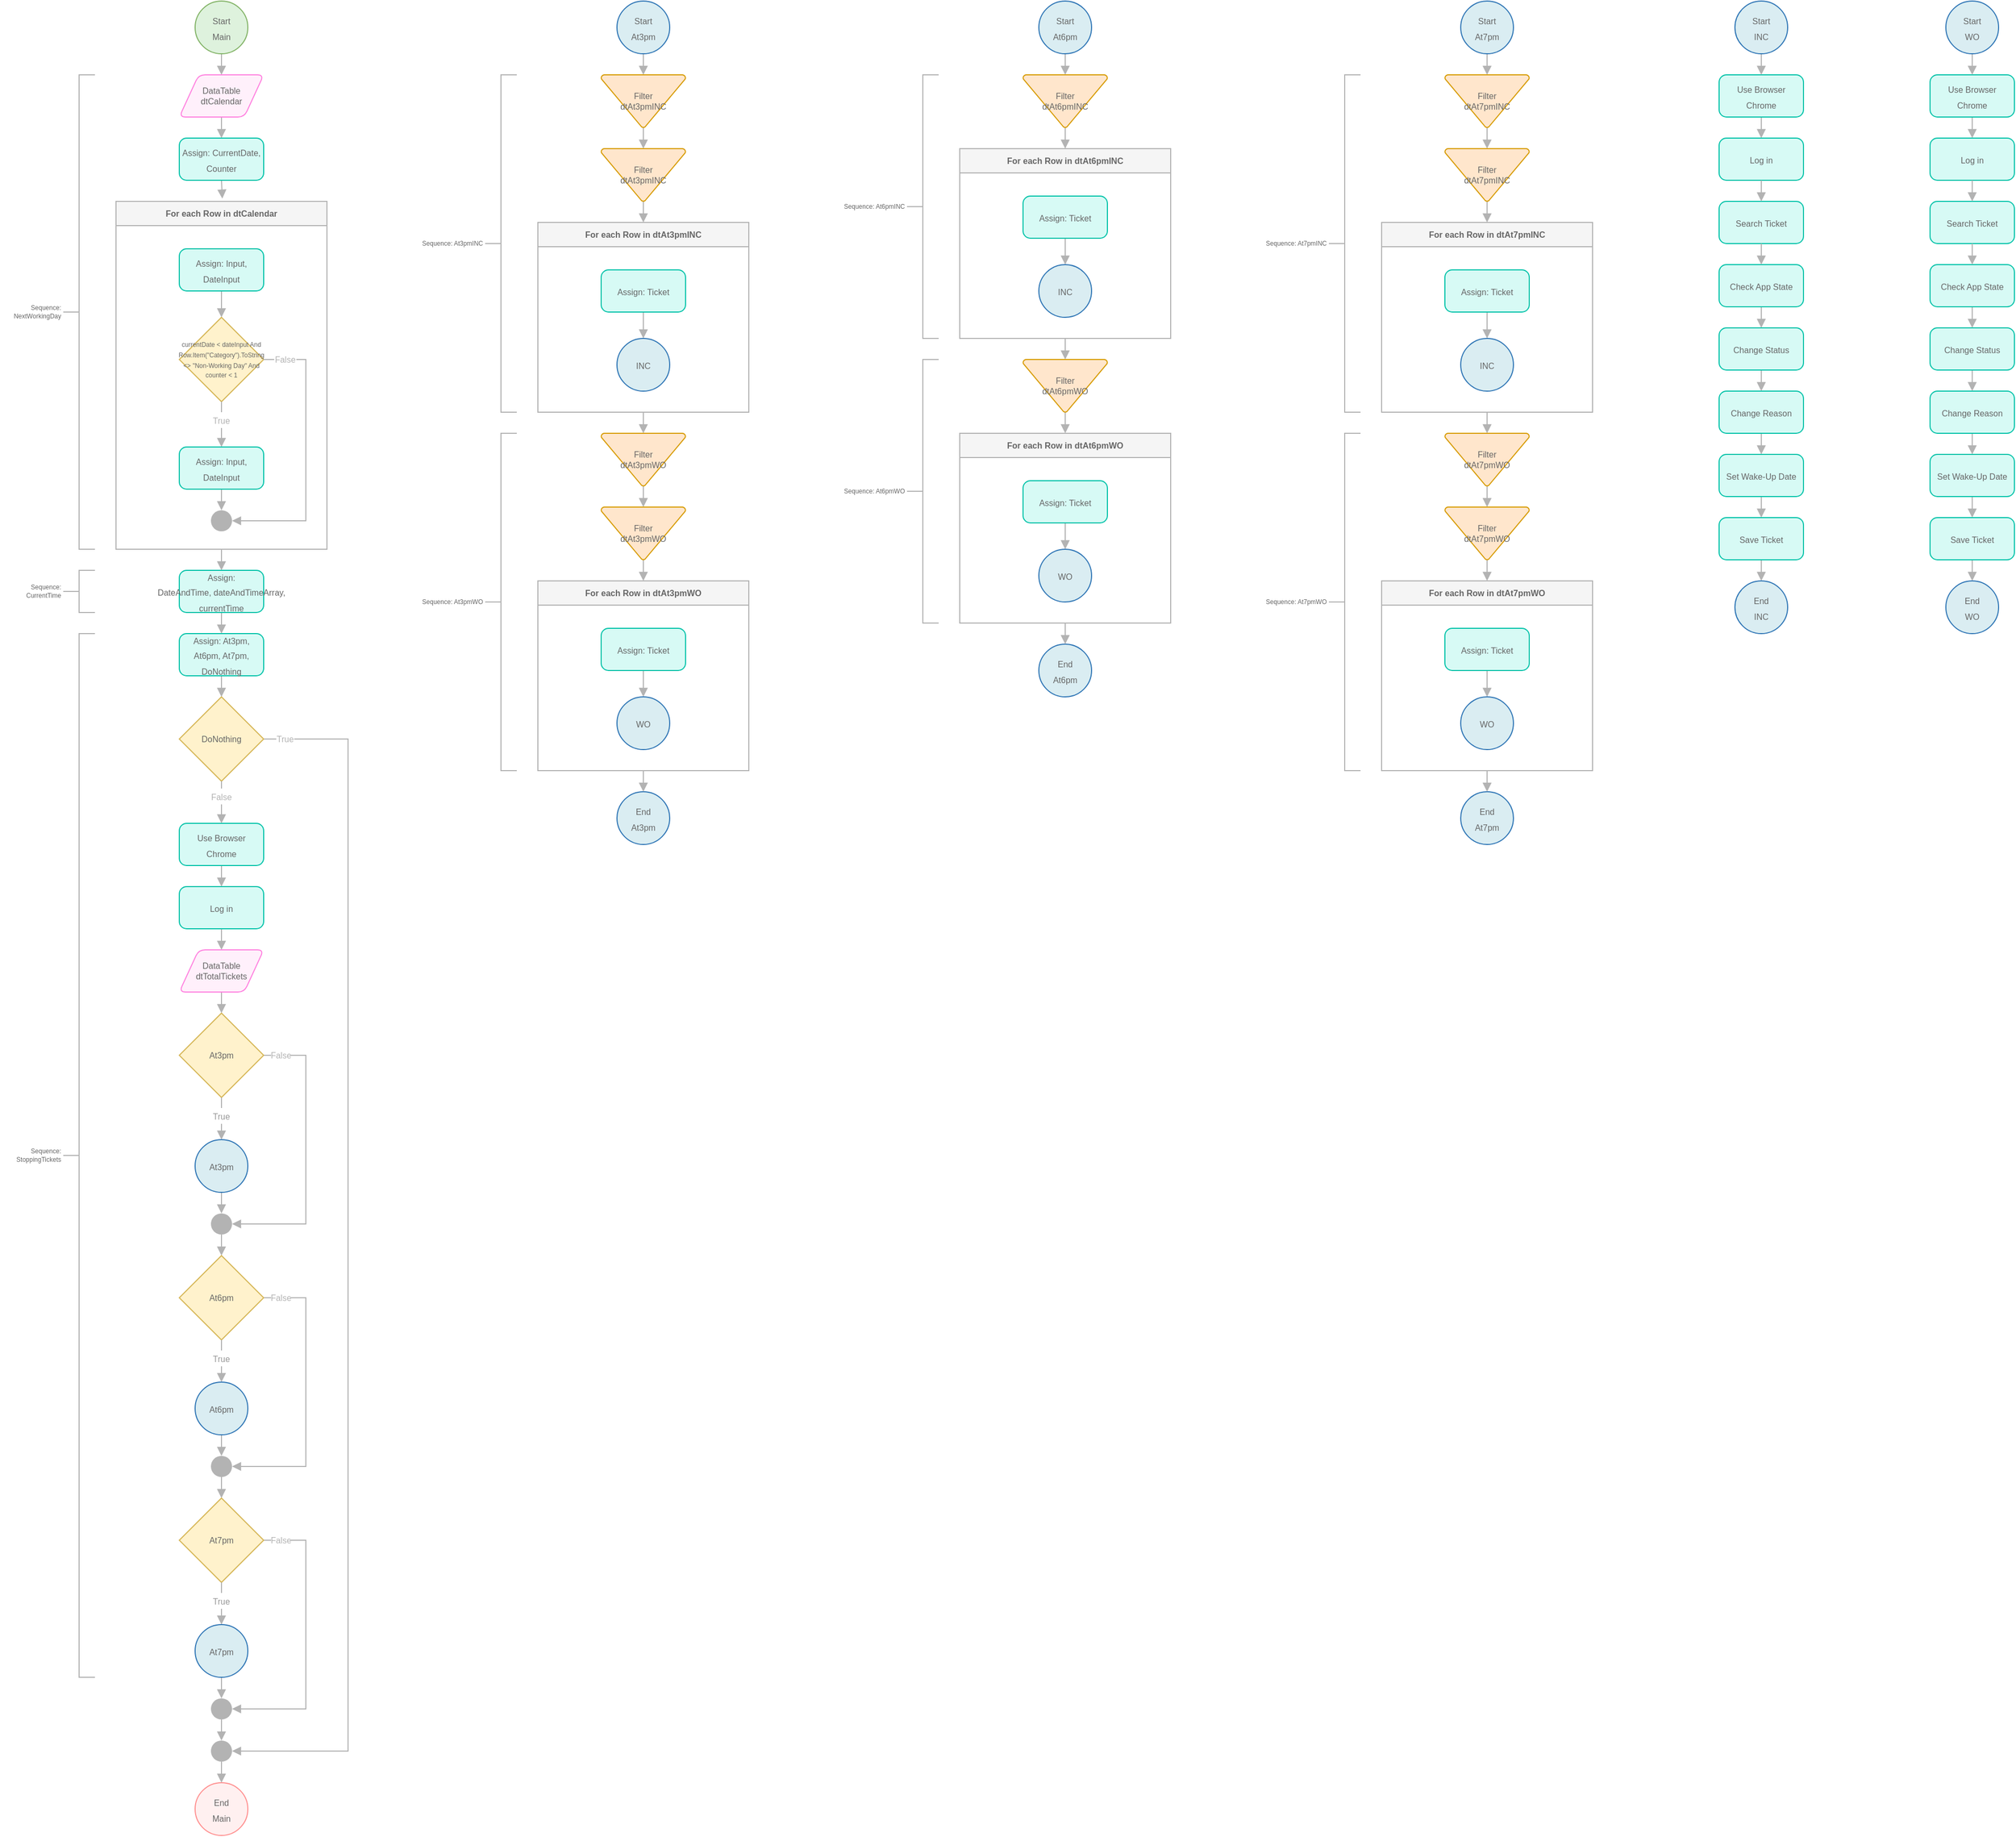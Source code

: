 <mxfile version="20.2.5" type="github">
  <diagram id="OAaraVHbdksEuVrTxPXe" name="Página-1">
    <mxGraphModel dx="3929" dy="2154" grid="1" gridSize="10" guides="1" tooltips="1" connect="1" arrows="1" fold="1" page="1" pageScale="1" pageWidth="2339" pageHeight="3300" background="none" math="0" shadow="0">
      <root>
        <mxCell id="0" />
        <mxCell id="1" parent="0" />
        <mxCell id="wulNQaCiWQsxGU0T-WLS-17" style="edgeStyle=orthogonalEdgeStyle;rounded=0;orthogonalLoop=1;jettySize=auto;html=1;exitX=0.5;exitY=1;exitDx=0;exitDy=0;exitPerimeter=0;entryX=0.5;entryY=0;entryDx=0;entryDy=0;strokeColor=#B3B3B3;endArrow=block;endFill=1;" parent="1" source="wulNQaCiWQsxGU0T-WLS-2" target="wulNQaCiWQsxGU0T-WLS-16" edge="1">
          <mxGeometry relative="1" as="geometry" />
        </mxCell>
        <mxCell id="wulNQaCiWQsxGU0T-WLS-2" value="&lt;font color=&quot;#666666&quot; style=&quot;font-size: 8px;&quot;&gt;Start&lt;br&gt;Main&lt;/font&gt;" style="strokeWidth=1;html=1;shape=mxgraph.flowchart.start_2;whiteSpace=wrap;fillColor=#DEF2DD;strokeColor=#82b366;" parent="1" vertex="1">
          <mxGeometry x="235" y="80" width="50" height="50" as="geometry" />
        </mxCell>
        <mxCell id="wulNQaCiWQsxGU0T-WLS-15" value="&lt;font color=&quot;#666666&quot; style=&quot;font-size: 8px;&quot;&gt;End&lt;br&gt;Main&lt;br&gt;&lt;/font&gt;" style="strokeWidth=1;html=1;shape=mxgraph.flowchart.start_2;whiteSpace=wrap;fillColor=#fff0f0;strokeColor=#ff8f8f;" parent="1" vertex="1">
          <mxGeometry x="235" y="1770" width="50" height="50" as="geometry" />
        </mxCell>
        <mxCell id="wulNQaCiWQsxGU0T-WLS-19" style="edgeStyle=orthogonalEdgeStyle;rounded=0;orthogonalLoop=1;jettySize=auto;html=1;exitX=0.5;exitY=1;exitDx=0;exitDy=0;entryX=0.5;entryY=0;entryDx=0;entryDy=0;endArrow=block;endFill=1;strokeColor=#B3B3B3;" parent="1" source="wulNQaCiWQsxGU0T-WLS-16" target="wulNQaCiWQsxGU0T-WLS-18" edge="1">
          <mxGeometry relative="1" as="geometry" />
        </mxCell>
        <mxCell id="wulNQaCiWQsxGU0T-WLS-16" value="DataTable&lt;br&gt;dtCalendar" style="shape=parallelogram;html=1;strokeWidth=1;perimeter=parallelogramPerimeter;whiteSpace=wrap;rounded=1;arcSize=12;size=0.23;fontSize=8;fontColor=#666666;fillColor=#fff0fb;strokeColor=#ff80df;" parent="1" vertex="1">
          <mxGeometry x="220" y="150" width="80" height="40" as="geometry" />
        </mxCell>
        <mxCell id="wulNQaCiWQsxGU0T-WLS-32" style="edgeStyle=orthogonalEdgeStyle;rounded=0;orthogonalLoop=1;jettySize=auto;html=1;exitX=0.5;exitY=1;exitDx=0;exitDy=0;entryX=0.504;entryY=-0.008;entryDx=0;entryDy=0;entryPerimeter=0;endArrow=block;endFill=1;strokeColor=#B3B3B3;" parent="1" source="wulNQaCiWQsxGU0T-WLS-18" target="wulNQaCiWQsxGU0T-WLS-20" edge="1">
          <mxGeometry relative="1" as="geometry" />
        </mxCell>
        <mxCell id="wulNQaCiWQsxGU0T-WLS-18" value="&lt;font style=&quot;font-size: 8px;&quot; color=&quot;#666666&quot;&gt;Assign: CurrentDate, Counter&lt;/font&gt;" style="rounded=1;whiteSpace=wrap;html=1;absoluteArcSize=1;arcSize=14;strokeWidth=1;fontColor=#000000;fillColor=#d7faf5;strokeColor=#00c2a8;" parent="1" vertex="1">
          <mxGeometry x="220" y="210" width="80" height="40" as="geometry" />
        </mxCell>
        <mxCell id="wulNQaCiWQsxGU0T-WLS-52" style="edgeStyle=orthogonalEdgeStyle;rounded=0;orthogonalLoop=1;jettySize=auto;html=1;exitX=0.5;exitY=1;exitDx=0;exitDy=0;entryX=0.5;entryY=0;entryDx=0;entryDy=0;fontSize=8;fontColor=#B3B3B3;endArrow=block;endFill=1;strokeColor=#B3B3B3;" parent="1" source="wulNQaCiWQsxGU0T-WLS-20" target="wulNQaCiWQsxGU0T-WLS-48" edge="1">
          <mxGeometry relative="1" as="geometry" />
        </mxCell>
        <mxCell id="wulNQaCiWQsxGU0T-WLS-20" value="For each Row in dtCalendar" style="swimlane;fontSize=8;strokeColor=#B3B3B3;strokeWidth=1;fillColor=#f5f5f5;fontColor=#666666;" parent="1" vertex="1">
          <mxGeometry x="160" y="270" width="200" height="330" as="geometry">
            <mxRectangle x="380" y="300" width="120" height="23" as="alternateBounds" />
          </mxGeometry>
        </mxCell>
        <mxCell id="wulNQaCiWQsxGU0T-WLS-35" style="edgeStyle=orthogonalEdgeStyle;rounded=0;orthogonalLoop=1;jettySize=auto;html=1;exitX=0.5;exitY=1;exitDx=0;exitDy=0;entryX=0.5;entryY=0;entryDx=0;entryDy=0;entryPerimeter=0;fontSize=6;fontColor=#666666;endArrow=block;endFill=1;strokeColor=#B3B3B3;" parent="wulNQaCiWQsxGU0T-WLS-20" source="wulNQaCiWQsxGU0T-WLS-22" target="wulNQaCiWQsxGU0T-WLS-34" edge="1">
          <mxGeometry relative="1" as="geometry" />
        </mxCell>
        <mxCell id="wulNQaCiWQsxGU0T-WLS-22" value="&lt;font color=&quot;#666666&quot;&gt;&lt;span style=&quot;font-size: 8px;&quot;&gt;Assign: Input, DateInput&lt;/span&gt;&lt;/font&gt;" style="rounded=1;whiteSpace=wrap;html=1;absoluteArcSize=1;arcSize=14;strokeWidth=1;fontColor=#000000;fillColor=#d7faf5;strokeColor=#00c2a8;" parent="wulNQaCiWQsxGU0T-WLS-20" vertex="1">
          <mxGeometry x="60" y="45" width="80" height="40" as="geometry" />
        </mxCell>
        <mxCell id="wulNQaCiWQsxGU0T-WLS-40" style="edgeStyle=orthogonalEdgeStyle;rounded=0;orthogonalLoop=1;jettySize=auto;html=1;exitX=0.5;exitY=1;exitDx=0;exitDy=0;exitPerimeter=0;entryX=0.5;entryY=0;entryDx=0;entryDy=0;fontSize=6;fontColor=#666666;endArrow=block;endFill=1;strokeColor=#B3B3B3;startArrow=none;" parent="wulNQaCiWQsxGU0T-WLS-20" source="wulNQaCiWQsxGU0T-WLS-43" target="wulNQaCiWQsxGU0T-WLS-36" edge="1">
          <mxGeometry relative="1" as="geometry" />
        </mxCell>
        <mxCell id="wulNQaCiWQsxGU0T-WLS-34" value="&lt;span style=&quot;font-size: 6px;&quot;&gt;&lt;font color=&quot;#666666&quot;&gt;currentDate &amp;lt; dateInput And Row.Item(&quot;Category&quot;).ToString &amp;lt;&amp;gt; &quot;Non-Working Day&quot; And counter &amp;lt; 1&lt;/font&gt;&lt;/span&gt;" style="strokeWidth=1;html=1;shape=mxgraph.flowchart.decision;whiteSpace=wrap;fontSize=8;fillColor=#fff2cc;strokeColor=#d6b656;" parent="wulNQaCiWQsxGU0T-WLS-20" vertex="1">
          <mxGeometry x="60" y="110" width="80" height="80" as="geometry" />
        </mxCell>
        <mxCell id="wulNQaCiWQsxGU0T-WLS-42" style="edgeStyle=orthogonalEdgeStyle;rounded=0;orthogonalLoop=1;jettySize=auto;html=1;exitX=0.5;exitY=1;exitDx=0;exitDy=0;entryX=0.5;entryY=0;entryDx=0;entryDy=0;entryPerimeter=0;fontSize=6;fontColor=#666666;endArrow=block;endFill=1;strokeColor=#B3B3B3;" parent="wulNQaCiWQsxGU0T-WLS-20" source="wulNQaCiWQsxGU0T-WLS-36" target="wulNQaCiWQsxGU0T-WLS-41" edge="1">
          <mxGeometry relative="1" as="geometry" />
        </mxCell>
        <mxCell id="wulNQaCiWQsxGU0T-WLS-36" value="&lt;font color=&quot;#666666&quot;&gt;&lt;span style=&quot;font-size: 8px;&quot;&gt;Assign: Input, DateInput&lt;/span&gt;&lt;/font&gt;" style="rounded=1;whiteSpace=wrap;html=1;absoluteArcSize=1;arcSize=14;strokeWidth=1;fontColor=#000000;fillColor=#d7faf5;strokeColor=#00c2a8;" parent="wulNQaCiWQsxGU0T-WLS-20" vertex="1">
          <mxGeometry x="60" y="233" width="80" height="40" as="geometry" />
        </mxCell>
        <mxCell id="wulNQaCiWQsxGU0T-WLS-41" value="" style="strokeWidth=2;html=1;shape=mxgraph.flowchart.start_2;whiteSpace=wrap;fontSize=8;fontColor=#666666;fillColor=#B3B3B3;strokeColor=none;" parent="wulNQaCiWQsxGU0T-WLS-20" vertex="1">
          <mxGeometry x="90" y="293" width="20" height="20" as="geometry" />
        </mxCell>
        <mxCell id="wulNQaCiWQsxGU0T-WLS-43" value="&lt;font color=&quot;#b3b3b3&quot; style=&quot;font-size: 8px;&quot;&gt;True&lt;/font&gt;" style="text;html=1;strokeColor=none;fillColor=default;align=center;verticalAlign=middle;whiteSpace=wrap;rounded=0;dashed=1;labelBorderColor=#FFFFFF;fontSize=8;fontColor=#999999;" parent="wulNQaCiWQsxGU0T-WLS-20" vertex="1">
          <mxGeometry x="90" y="200" width="20" height="15" as="geometry" />
        </mxCell>
        <mxCell id="wulNQaCiWQsxGU0T-WLS-44" value="" style="edgeStyle=orthogonalEdgeStyle;rounded=0;orthogonalLoop=1;jettySize=auto;html=1;exitX=0.5;exitY=1;exitDx=0;exitDy=0;exitPerimeter=0;entryX=0.5;entryY=0;entryDx=0;entryDy=0;fontSize=6;fontColor=#666666;endArrow=none;endFill=1;strokeColor=#B3B3B3;" parent="wulNQaCiWQsxGU0T-WLS-20" source="wulNQaCiWQsxGU0T-WLS-34" target="wulNQaCiWQsxGU0T-WLS-43" edge="1">
          <mxGeometry relative="1" as="geometry">
            <mxPoint x="260" y="460" as="sourcePoint" />
            <mxPoint x="260" y="506" as="targetPoint" />
          </mxGeometry>
        </mxCell>
        <mxCell id="wulNQaCiWQsxGU0T-WLS-45" style="edgeStyle=orthogonalEdgeStyle;rounded=0;orthogonalLoop=1;jettySize=auto;html=1;exitX=1;exitY=0.5;exitDx=0;exitDy=0;exitPerimeter=0;entryX=1;entryY=0.5;entryDx=0;entryDy=0;entryPerimeter=0;fontSize=6;fontColor=#666666;endArrow=block;endFill=1;strokeColor=#B3B3B3;" parent="wulNQaCiWQsxGU0T-WLS-20" source="wulNQaCiWQsxGU0T-WLS-34" target="wulNQaCiWQsxGU0T-WLS-41" edge="1">
          <mxGeometry relative="1" as="geometry">
            <Array as="points">
              <mxPoint x="180" y="150" />
              <mxPoint x="180" y="303" />
            </Array>
          </mxGeometry>
        </mxCell>
        <mxCell id="wulNQaCiWQsxGU0T-WLS-47" value="&lt;font style=&quot;font-size: 8px;&quot;&gt;False&lt;/font&gt;" style="edgeLabel;html=1;align=center;verticalAlign=middle;resizable=0;points=[];fontSize=6;fontColor=#B3B3B3;labelBorderColor=#FFFFFF;" parent="wulNQaCiWQsxGU0T-WLS-45" vertex="1" connectable="0">
          <mxGeometry x="-0.901" relative="1" as="geometry">
            <mxPoint x="7" as="offset" />
          </mxGeometry>
        </mxCell>
        <mxCell id="wulNQaCiWQsxGU0T-WLS-37" value="" style="strokeWidth=1;html=1;shape=mxgraph.flowchart.annotation_2;align=left;labelPosition=right;pointerEvents=1;fontSize=6;fontColor=#666666;strokeColor=#B3B3B3;" parent="1" vertex="1">
          <mxGeometry x="110" y="150" width="30" height="450" as="geometry" />
        </mxCell>
        <mxCell id="wulNQaCiWQsxGU0T-WLS-38" value="Sequence: NextWorkingDay" style="text;html=1;strokeColor=none;fillColor=none;align=right;verticalAlign=middle;whiteSpace=wrap;rounded=0;fontSize=6;fontColor=#666666;" parent="1" vertex="1">
          <mxGeometry x="50" y="360" width="60" height="30" as="geometry" />
        </mxCell>
        <mxCell id="wulNQaCiWQsxGU0T-WLS-54" style="edgeStyle=orthogonalEdgeStyle;rounded=0;orthogonalLoop=1;jettySize=auto;html=1;exitX=0.5;exitY=1;exitDx=0;exitDy=0;entryX=0.5;entryY=0;entryDx=0;entryDy=0;fontSize=8;fontColor=#B3B3B3;endArrow=block;endFill=1;strokeColor=#B3B3B3;" parent="1" source="wulNQaCiWQsxGU0T-WLS-48" target="wulNQaCiWQsxGU0T-WLS-53" edge="1">
          <mxGeometry relative="1" as="geometry" />
        </mxCell>
        <mxCell id="wulNQaCiWQsxGU0T-WLS-48" value="&lt;font color=&quot;#666666&quot;&gt;&lt;span style=&quot;font-size: 8px;&quot;&gt;Assign: DateAndTime,&amp;nbsp;dateAndTimeArray, currentTime&lt;/span&gt;&lt;/font&gt;" style="rounded=1;whiteSpace=wrap;html=1;absoluteArcSize=1;arcSize=14;strokeWidth=1;fontColor=#000000;fillColor=#d7faf5;strokeColor=#00c2a8;" parent="1" vertex="1">
          <mxGeometry x="220" y="620" width="80" height="40" as="geometry" />
        </mxCell>
        <mxCell id="wulNQaCiWQsxGU0T-WLS-50" value="" style="strokeWidth=1;html=1;shape=mxgraph.flowchart.annotation_2;align=left;labelPosition=right;pointerEvents=1;fontSize=6;fontColor=#666666;strokeColor=#B3B3B3;" parent="1" vertex="1">
          <mxGeometry x="110" y="620" width="30" height="40" as="geometry" />
        </mxCell>
        <mxCell id="wulNQaCiWQsxGU0T-WLS-51" value="Sequence: CurrentTime" style="text;html=1;strokeColor=none;fillColor=none;align=right;verticalAlign=middle;whiteSpace=wrap;rounded=0;fontSize=6;fontColor=#666666;" parent="1" vertex="1">
          <mxGeometry x="50" y="625" width="60" height="30" as="geometry" />
        </mxCell>
        <mxCell id="wulNQaCiWQsxGU0T-WLS-56" style="edgeStyle=orthogonalEdgeStyle;rounded=0;orthogonalLoop=1;jettySize=auto;html=1;exitX=0.5;exitY=1;exitDx=0;exitDy=0;entryX=0.5;entryY=0;entryDx=0;entryDy=0;entryPerimeter=0;fontSize=8;fontColor=#B3B3B3;endArrow=block;endFill=1;strokeColor=#B3B3B3;" parent="1" source="wulNQaCiWQsxGU0T-WLS-53" target="wulNQaCiWQsxGU0T-WLS-55" edge="1">
          <mxGeometry relative="1" as="geometry" />
        </mxCell>
        <mxCell id="wulNQaCiWQsxGU0T-WLS-53" value="&lt;font color=&quot;#666666&quot;&gt;&lt;span style=&quot;font-size: 8px;&quot;&gt;Assign: At3pm, At6pm, At7pm, DoNothing&lt;/span&gt;&lt;/font&gt;" style="rounded=1;whiteSpace=wrap;html=1;absoluteArcSize=1;arcSize=14;strokeWidth=1;fontColor=#000000;fillColor=#d7faf5;strokeColor=#00c2a8;" parent="1" vertex="1">
          <mxGeometry x="220" y="680" width="80" height="40" as="geometry" />
        </mxCell>
        <mxCell id="wulNQaCiWQsxGU0T-WLS-100" style="edgeStyle=orthogonalEdgeStyle;rounded=0;orthogonalLoop=1;jettySize=auto;html=1;exitX=1;exitY=0.5;exitDx=0;exitDy=0;exitPerimeter=0;entryX=1;entryY=0.5;entryDx=0;entryDy=0;entryPerimeter=0;fontSize=8;fontColor=#B3B3B3;endArrow=block;endFill=1;strokeColor=#B3B3B3;" parent="1" source="wulNQaCiWQsxGU0T-WLS-55" target="wulNQaCiWQsxGU0T-WLS-99" edge="1">
          <mxGeometry relative="1" as="geometry">
            <Array as="points">
              <mxPoint x="380" y="780" />
              <mxPoint x="380" y="1740" />
            </Array>
          </mxGeometry>
        </mxCell>
        <mxCell id="wulNQaCiWQsxGU0T-WLS-101" value="True" style="edgeLabel;html=1;align=center;verticalAlign=middle;resizable=0;points=[];fontSize=8;fontColor=#B3B3B3;" parent="wulNQaCiWQsxGU0T-WLS-100" vertex="1" connectable="0">
          <mxGeometry x="-0.977" y="1" relative="1" as="geometry">
            <mxPoint x="7" y="1" as="offset" />
          </mxGeometry>
        </mxCell>
        <mxCell id="wulNQaCiWQsxGU0T-WLS-106" style="edgeStyle=orthogonalEdgeStyle;rounded=0;orthogonalLoop=1;jettySize=auto;html=1;exitX=0.5;exitY=1;exitDx=0;exitDy=0;exitPerimeter=0;entryX=0.5;entryY=0;entryDx=0;entryDy=0;fontSize=8;fontColor=#B3B3B3;endArrow=block;endFill=1;strokeColor=#B3B3B3;startArrow=none;" parent="1" source="wulNQaCiWQsxGU0T-WLS-107" target="wulNQaCiWQsxGU0T-WLS-58" edge="1">
          <mxGeometry relative="1" as="geometry" />
        </mxCell>
        <mxCell id="wulNQaCiWQsxGU0T-WLS-55" value="&lt;font style=&quot;font-size: 8px;&quot; color=&quot;#666666&quot;&gt;DoNothing&lt;/font&gt;" style="strokeWidth=1;html=1;shape=mxgraph.flowchart.decision;whiteSpace=wrap;fontSize=8;fillColor=#fff2cc;strokeColor=#d6b656;" parent="1" vertex="1">
          <mxGeometry x="220" y="740" width="80" height="80" as="geometry" />
        </mxCell>
        <mxCell id="wulNQaCiWQsxGU0T-WLS-70" style="edgeStyle=orthogonalEdgeStyle;rounded=0;orthogonalLoop=1;jettySize=auto;html=1;exitX=0.5;exitY=1;exitDx=0;exitDy=0;exitPerimeter=0;entryX=0.5;entryY=0;entryDx=0;entryDy=0;entryPerimeter=0;fontSize=8;fontColor=#B3B3B3;endArrow=block;endFill=1;strokeColor=#B3B3B3;startArrow=none;" parent="1" source="wulNQaCiWQsxGU0T-WLS-71" target="wulNQaCiWQsxGU0T-WLS-65" edge="1">
          <mxGeometry relative="1" as="geometry" />
        </mxCell>
        <mxCell id="wulNQaCiWQsxGU0T-WLS-75" style="edgeStyle=orthogonalEdgeStyle;rounded=0;orthogonalLoop=1;jettySize=auto;html=1;exitX=1;exitY=0.5;exitDx=0;exitDy=0;exitPerimeter=0;entryX=1;entryY=0.5;entryDx=0;entryDy=0;entryPerimeter=0;fontSize=8;fontColor=#B3B3B3;endArrow=block;endFill=1;strokeColor=#B3B3B3;" parent="1" source="wulNQaCiWQsxGU0T-WLS-57" target="wulNQaCiWQsxGU0T-WLS-73" edge="1">
          <mxGeometry relative="1" as="geometry">
            <Array as="points">
              <mxPoint x="340" y="1080" />
              <mxPoint x="340" y="1240" />
            </Array>
          </mxGeometry>
        </mxCell>
        <mxCell id="wulNQaCiWQsxGU0T-WLS-77" value="False" style="edgeLabel;html=1;align=center;verticalAlign=middle;resizable=0;points=[];fontSize=8;fontColor=#B3B3B3;" parent="wulNQaCiWQsxGU0T-WLS-75" vertex="1" connectable="0">
          <mxGeometry x="-0.88" relative="1" as="geometry">
            <mxPoint as="offset" />
          </mxGeometry>
        </mxCell>
        <mxCell id="wulNQaCiWQsxGU0T-WLS-57" value="&lt;font style=&quot;font-size: 8px;&quot; color=&quot;#666666&quot;&gt;At3pm&lt;/font&gt;" style="strokeWidth=1;html=1;shape=mxgraph.flowchart.decision;whiteSpace=wrap;fontSize=8;fillColor=#fff2cc;strokeColor=#d6b656;" parent="1" vertex="1">
          <mxGeometry x="220" y="1040" width="80" height="80" as="geometry" />
        </mxCell>
        <mxCell id="wulNQaCiWQsxGU0T-WLS-63" style="edgeStyle=orthogonalEdgeStyle;rounded=0;orthogonalLoop=1;jettySize=auto;html=1;exitX=0.5;exitY=1;exitDx=0;exitDy=0;entryX=0.5;entryY=0;entryDx=0;entryDy=0;fontSize=8;fontColor=#B3B3B3;endArrow=block;endFill=1;strokeColor=#B3B3B3;" parent="1" source="wulNQaCiWQsxGU0T-WLS-58" target="wulNQaCiWQsxGU0T-WLS-59" edge="1">
          <mxGeometry relative="1" as="geometry" />
        </mxCell>
        <mxCell id="wulNQaCiWQsxGU0T-WLS-58" value="&lt;font color=&quot;#666666&quot; style=&quot;font-size: 8px;&quot;&gt;Use Browser &lt;br&gt;Chrome&lt;/font&gt;" style="rounded=1;whiteSpace=wrap;html=1;absoluteArcSize=1;arcSize=14;strokeWidth=1;fontColor=#000000;fillColor=#d7faf5;strokeColor=#00c2a8;" parent="1" vertex="1">
          <mxGeometry x="220" y="860" width="80" height="40" as="geometry" />
        </mxCell>
        <mxCell id="wulNQaCiWQsxGU0T-WLS-64" style="edgeStyle=orthogonalEdgeStyle;rounded=0;orthogonalLoop=1;jettySize=auto;html=1;exitX=0.5;exitY=1;exitDx=0;exitDy=0;entryX=0.5;entryY=0;entryDx=0;entryDy=0;fontSize=8;fontColor=#B3B3B3;endArrow=block;endFill=1;strokeColor=#B3B3B3;" parent="1" source="wulNQaCiWQsxGU0T-WLS-59" target="wulNQaCiWQsxGU0T-WLS-60" edge="1">
          <mxGeometry relative="1" as="geometry" />
        </mxCell>
        <mxCell id="wulNQaCiWQsxGU0T-WLS-59" value="&lt;font style=&quot;font-size: 8px;&quot; color=&quot;#666666&quot;&gt;Log in&lt;/font&gt;" style="rounded=1;whiteSpace=wrap;html=1;absoluteArcSize=1;arcSize=14;strokeWidth=1;fontColor=#000000;fillColor=#d7faf5;strokeColor=#00c2a8;" parent="1" vertex="1">
          <mxGeometry x="220" y="920" width="80" height="40" as="geometry" />
        </mxCell>
        <mxCell id="wulNQaCiWQsxGU0T-WLS-66" style="edgeStyle=orthogonalEdgeStyle;rounded=0;orthogonalLoop=1;jettySize=auto;html=1;exitX=0.5;exitY=1;exitDx=0;exitDy=0;entryX=0.5;entryY=0;entryDx=0;entryDy=0;entryPerimeter=0;fontSize=8;fontColor=#B3B3B3;endArrow=block;endFill=1;strokeColor=#B3B3B3;" parent="1" source="wulNQaCiWQsxGU0T-WLS-60" target="wulNQaCiWQsxGU0T-WLS-57" edge="1">
          <mxGeometry relative="1" as="geometry" />
        </mxCell>
        <mxCell id="wulNQaCiWQsxGU0T-WLS-60" value="DataTable dtTotalTickets" style="shape=parallelogram;html=1;strokeWidth=1;perimeter=parallelogramPerimeter;whiteSpace=wrap;rounded=1;arcSize=12;size=0.23;fontSize=8;fontColor=#666666;fillColor=#fff0fb;strokeColor=#ff80df;" parent="1" vertex="1">
          <mxGeometry x="220" y="980" width="80" height="40" as="geometry" />
        </mxCell>
        <mxCell id="wulNQaCiWQsxGU0T-WLS-61" value="" style="strokeWidth=1;html=1;shape=mxgraph.flowchart.annotation_2;align=left;labelPosition=right;pointerEvents=1;fontSize=6;fontColor=#666666;strokeColor=#B3B3B3;" parent="1" vertex="1">
          <mxGeometry x="110" y="680" width="30" height="990" as="geometry" />
        </mxCell>
        <mxCell id="wulNQaCiWQsxGU0T-WLS-74" style="edgeStyle=orthogonalEdgeStyle;rounded=0;orthogonalLoop=1;jettySize=auto;html=1;exitX=0.5;exitY=1;exitDx=0;exitDy=0;exitPerimeter=0;entryX=0.5;entryY=0;entryDx=0;entryDy=0;entryPerimeter=0;fontSize=8;fontColor=#B3B3B3;endArrow=block;endFill=1;strokeColor=#B3B3B3;" parent="1" source="wulNQaCiWQsxGU0T-WLS-65" target="wulNQaCiWQsxGU0T-WLS-73" edge="1">
          <mxGeometry relative="1" as="geometry" />
        </mxCell>
        <mxCell id="wulNQaCiWQsxGU0T-WLS-65" value="&lt;font color=&quot;#666666&quot; style=&quot;font-size: 8px;&quot;&gt;At3pm&lt;br&gt;&lt;/font&gt;" style="strokeWidth=1;html=1;shape=mxgraph.flowchart.start_2;whiteSpace=wrap;fillColor=#DAEDF2;strokeColor=#2E75B5;" parent="1" vertex="1">
          <mxGeometry x="235" y="1160" width="50" height="50" as="geometry" />
        </mxCell>
        <mxCell id="wulNQaCiWQsxGU0T-WLS-71" value="&lt;font style=&quot;font-size: 8px;&quot;&gt;True&lt;/font&gt;" style="text;html=1;strokeColor=none;fillColor=default;align=center;verticalAlign=middle;whiteSpace=wrap;rounded=0;dashed=1;labelBorderColor=#FFFFFF;fontSize=8;fontColor=#999999;" parent="1" vertex="1">
          <mxGeometry x="250" y="1130" width="20" height="15" as="geometry" />
        </mxCell>
        <mxCell id="wulNQaCiWQsxGU0T-WLS-72" value="" style="edgeStyle=orthogonalEdgeStyle;rounded=0;orthogonalLoop=1;jettySize=auto;html=1;exitX=0.5;exitY=1;exitDx=0;exitDy=0;exitPerimeter=0;entryX=0.5;entryY=0;entryDx=0;entryDy=0;entryPerimeter=0;fontSize=8;fontColor=#B3B3B3;endArrow=none;endFill=1;strokeColor=#B3B3B3;" parent="1" source="wulNQaCiWQsxGU0T-WLS-57" target="wulNQaCiWQsxGU0T-WLS-71" edge="1">
          <mxGeometry relative="1" as="geometry">
            <mxPoint x="260" y="1120" as="sourcePoint" />
            <mxPoint x="260" y="1160" as="targetPoint" />
          </mxGeometry>
        </mxCell>
        <mxCell id="wulNQaCiWQsxGU0T-WLS-96" style="edgeStyle=orthogonalEdgeStyle;rounded=0;orthogonalLoop=1;jettySize=auto;html=1;exitX=0.5;exitY=1;exitDx=0;exitDy=0;exitPerimeter=0;entryX=0.5;entryY=0;entryDx=0;entryDy=0;entryPerimeter=0;fontSize=8;fontColor=#B3B3B3;endArrow=block;endFill=1;strokeColor=#B3B3B3;" parent="1" source="wulNQaCiWQsxGU0T-WLS-73" target="wulNQaCiWQsxGU0T-WLS-81" edge="1">
          <mxGeometry relative="1" as="geometry" />
        </mxCell>
        <mxCell id="wulNQaCiWQsxGU0T-WLS-73" value="" style="strokeWidth=2;html=1;shape=mxgraph.flowchart.start_2;whiteSpace=wrap;fontSize=8;fontColor=#666666;fillColor=#B3B3B3;strokeColor=none;" parent="1" vertex="1">
          <mxGeometry x="250" y="1230" width="20" height="20" as="geometry" />
        </mxCell>
        <mxCell id="wulNQaCiWQsxGU0T-WLS-78" style="edgeStyle=orthogonalEdgeStyle;rounded=0;orthogonalLoop=1;jettySize=auto;html=1;exitX=0.5;exitY=1;exitDx=0;exitDy=0;exitPerimeter=0;entryX=0.5;entryY=0;entryDx=0;entryDy=0;entryPerimeter=0;fontSize=8;fontColor=#B3B3B3;endArrow=block;endFill=1;strokeColor=#B3B3B3;startArrow=none;" parent="1" source="wulNQaCiWQsxGU0T-WLS-84" target="wulNQaCiWQsxGU0T-WLS-83" edge="1">
          <mxGeometry relative="1" as="geometry" />
        </mxCell>
        <mxCell id="wulNQaCiWQsxGU0T-WLS-79" style="edgeStyle=orthogonalEdgeStyle;rounded=0;orthogonalLoop=1;jettySize=auto;html=1;exitX=1;exitY=0.5;exitDx=0;exitDy=0;exitPerimeter=0;entryX=1;entryY=0.5;entryDx=0;entryDy=0;entryPerimeter=0;fontSize=8;fontColor=#B3B3B3;endArrow=block;endFill=1;strokeColor=#B3B3B3;" parent="1" source="wulNQaCiWQsxGU0T-WLS-81" target="wulNQaCiWQsxGU0T-WLS-86" edge="1">
          <mxGeometry relative="1" as="geometry">
            <Array as="points">
              <mxPoint x="340" y="1310" />
              <mxPoint x="340" y="1470" />
            </Array>
          </mxGeometry>
        </mxCell>
        <mxCell id="wulNQaCiWQsxGU0T-WLS-80" value="False" style="edgeLabel;html=1;align=center;verticalAlign=middle;resizable=0;points=[];fontSize=8;fontColor=#B3B3B3;" parent="wulNQaCiWQsxGU0T-WLS-79" vertex="1" connectable="0">
          <mxGeometry x="-0.88" relative="1" as="geometry">
            <mxPoint as="offset" />
          </mxGeometry>
        </mxCell>
        <mxCell id="wulNQaCiWQsxGU0T-WLS-81" value="&lt;font style=&quot;font-size: 8px;&quot; color=&quot;#666666&quot;&gt;At6pm&lt;/font&gt;" style="strokeWidth=1;html=1;shape=mxgraph.flowchart.decision;whiteSpace=wrap;fontSize=8;fillColor=#fff2cc;strokeColor=#d6b656;" parent="1" vertex="1">
          <mxGeometry x="220" y="1270" width="80" height="80" as="geometry" />
        </mxCell>
        <mxCell id="wulNQaCiWQsxGU0T-WLS-82" style="edgeStyle=orthogonalEdgeStyle;rounded=0;orthogonalLoop=1;jettySize=auto;html=1;exitX=0.5;exitY=1;exitDx=0;exitDy=0;exitPerimeter=0;entryX=0.5;entryY=0;entryDx=0;entryDy=0;entryPerimeter=0;fontSize=8;fontColor=#B3B3B3;endArrow=block;endFill=1;strokeColor=#B3B3B3;" parent="1" source="wulNQaCiWQsxGU0T-WLS-83" target="wulNQaCiWQsxGU0T-WLS-86" edge="1">
          <mxGeometry relative="1" as="geometry" />
        </mxCell>
        <mxCell id="wulNQaCiWQsxGU0T-WLS-83" value="&lt;font color=&quot;#666666&quot; style=&quot;font-size: 8px;&quot;&gt;At6pm&lt;br&gt;&lt;/font&gt;" style="strokeWidth=1;html=1;shape=mxgraph.flowchart.start_2;whiteSpace=wrap;fillColor=#DAEDF2;strokeColor=#2E75B5;" parent="1" vertex="1">
          <mxGeometry x="235" y="1390" width="50" height="50" as="geometry" />
        </mxCell>
        <mxCell id="wulNQaCiWQsxGU0T-WLS-84" value="&lt;font style=&quot;font-size: 8px;&quot;&gt;True&lt;/font&gt;" style="text;html=1;strokeColor=none;fillColor=default;align=center;verticalAlign=middle;whiteSpace=wrap;rounded=0;dashed=1;labelBorderColor=#FFFFFF;fontSize=8;fontColor=#999999;" parent="1" vertex="1">
          <mxGeometry x="250" y="1360" width="20" height="15" as="geometry" />
        </mxCell>
        <mxCell id="wulNQaCiWQsxGU0T-WLS-85" value="" style="edgeStyle=orthogonalEdgeStyle;rounded=0;orthogonalLoop=1;jettySize=auto;html=1;exitX=0.5;exitY=1;exitDx=0;exitDy=0;exitPerimeter=0;entryX=0.5;entryY=0;entryDx=0;entryDy=0;entryPerimeter=0;fontSize=8;fontColor=#B3B3B3;endArrow=none;endFill=1;strokeColor=#B3B3B3;" parent="1" source="wulNQaCiWQsxGU0T-WLS-81" target="wulNQaCiWQsxGU0T-WLS-84" edge="1">
          <mxGeometry relative="1" as="geometry">
            <mxPoint x="260" y="1350" as="sourcePoint" />
            <mxPoint x="260" y="1390" as="targetPoint" />
          </mxGeometry>
        </mxCell>
        <mxCell id="wulNQaCiWQsxGU0T-WLS-97" style="edgeStyle=orthogonalEdgeStyle;rounded=0;orthogonalLoop=1;jettySize=auto;html=1;exitX=0.5;exitY=1;exitDx=0;exitDy=0;exitPerimeter=0;entryX=0.5;entryY=0;entryDx=0;entryDy=0;entryPerimeter=0;fontSize=8;fontColor=#B3B3B3;endArrow=block;endFill=1;strokeColor=#B3B3B3;" parent="1" source="wulNQaCiWQsxGU0T-WLS-86" target="wulNQaCiWQsxGU0T-WLS-90" edge="1">
          <mxGeometry relative="1" as="geometry" />
        </mxCell>
        <mxCell id="wulNQaCiWQsxGU0T-WLS-86" value="" style="strokeWidth=2;html=1;shape=mxgraph.flowchart.start_2;whiteSpace=wrap;fontSize=8;fontColor=#666666;fillColor=#B3B3B3;strokeColor=none;" parent="1" vertex="1">
          <mxGeometry x="250" y="1460" width="20" height="20" as="geometry" />
        </mxCell>
        <mxCell id="wulNQaCiWQsxGU0T-WLS-87" style="edgeStyle=orthogonalEdgeStyle;rounded=0;orthogonalLoop=1;jettySize=auto;html=1;exitX=0.5;exitY=1;exitDx=0;exitDy=0;exitPerimeter=0;entryX=0.5;entryY=0;entryDx=0;entryDy=0;entryPerimeter=0;fontSize=8;fontColor=#B3B3B3;endArrow=block;endFill=1;strokeColor=#B3B3B3;startArrow=none;" parent="1" source="wulNQaCiWQsxGU0T-WLS-93" target="wulNQaCiWQsxGU0T-WLS-92" edge="1">
          <mxGeometry relative="1" as="geometry" />
        </mxCell>
        <mxCell id="wulNQaCiWQsxGU0T-WLS-88" style="edgeStyle=orthogonalEdgeStyle;rounded=0;orthogonalLoop=1;jettySize=auto;html=1;exitX=1;exitY=0.5;exitDx=0;exitDy=0;exitPerimeter=0;entryX=1;entryY=0.5;entryDx=0;entryDy=0;entryPerimeter=0;fontSize=8;fontColor=#B3B3B3;endArrow=block;endFill=1;strokeColor=#B3B3B3;" parent="1" source="wulNQaCiWQsxGU0T-WLS-90" target="wulNQaCiWQsxGU0T-WLS-95" edge="1">
          <mxGeometry relative="1" as="geometry">
            <Array as="points">
              <mxPoint x="340" y="1540" />
              <mxPoint x="340" y="1700" />
            </Array>
          </mxGeometry>
        </mxCell>
        <mxCell id="wulNQaCiWQsxGU0T-WLS-89" value="False" style="edgeLabel;html=1;align=center;verticalAlign=middle;resizable=0;points=[];fontSize=8;fontColor=#B3B3B3;" parent="wulNQaCiWQsxGU0T-WLS-88" vertex="1" connectable="0">
          <mxGeometry x="-0.88" relative="1" as="geometry">
            <mxPoint as="offset" />
          </mxGeometry>
        </mxCell>
        <mxCell id="wulNQaCiWQsxGU0T-WLS-90" value="&lt;font style=&quot;font-size: 8px;&quot; color=&quot;#666666&quot;&gt;At7pm&lt;/font&gt;" style="strokeWidth=1;html=1;shape=mxgraph.flowchart.decision;whiteSpace=wrap;fontSize=8;fillColor=#fff2cc;strokeColor=#d6b656;" parent="1" vertex="1">
          <mxGeometry x="220" y="1500" width="80" height="80" as="geometry" />
        </mxCell>
        <mxCell id="wulNQaCiWQsxGU0T-WLS-91" style="edgeStyle=orthogonalEdgeStyle;rounded=0;orthogonalLoop=1;jettySize=auto;html=1;exitX=0.5;exitY=1;exitDx=0;exitDy=0;exitPerimeter=0;entryX=0.5;entryY=0;entryDx=0;entryDy=0;entryPerimeter=0;fontSize=8;fontColor=#B3B3B3;endArrow=block;endFill=1;strokeColor=#B3B3B3;" parent="1" source="wulNQaCiWQsxGU0T-WLS-92" target="wulNQaCiWQsxGU0T-WLS-95" edge="1">
          <mxGeometry relative="1" as="geometry" />
        </mxCell>
        <mxCell id="wulNQaCiWQsxGU0T-WLS-92" value="&lt;font color=&quot;#666666&quot; style=&quot;font-size: 8px;&quot;&gt;At7pm&lt;br&gt;&lt;/font&gt;" style="strokeWidth=1;html=1;shape=mxgraph.flowchart.start_2;whiteSpace=wrap;fillColor=#DAEDF2;strokeColor=#2E75B5;" parent="1" vertex="1">
          <mxGeometry x="235" y="1620" width="50" height="50" as="geometry" />
        </mxCell>
        <mxCell id="wulNQaCiWQsxGU0T-WLS-93" value="&lt;font style=&quot;font-size: 8px;&quot;&gt;True&lt;/font&gt;" style="text;html=1;strokeColor=none;fillColor=default;align=center;verticalAlign=middle;whiteSpace=wrap;rounded=0;dashed=1;labelBorderColor=#FFFFFF;fontSize=8;fontColor=#999999;" parent="1" vertex="1">
          <mxGeometry x="250" y="1590" width="20" height="15" as="geometry" />
        </mxCell>
        <mxCell id="wulNQaCiWQsxGU0T-WLS-94" value="" style="edgeStyle=orthogonalEdgeStyle;rounded=0;orthogonalLoop=1;jettySize=auto;html=1;exitX=0.5;exitY=1;exitDx=0;exitDy=0;exitPerimeter=0;entryX=0.5;entryY=0;entryDx=0;entryDy=0;entryPerimeter=0;fontSize=8;fontColor=#B3B3B3;endArrow=none;endFill=1;strokeColor=#B3B3B3;" parent="1" source="wulNQaCiWQsxGU0T-WLS-90" target="wulNQaCiWQsxGU0T-WLS-93" edge="1">
          <mxGeometry relative="1" as="geometry">
            <mxPoint x="260" y="1580" as="sourcePoint" />
            <mxPoint x="260" y="1620" as="targetPoint" />
          </mxGeometry>
        </mxCell>
        <mxCell id="wulNQaCiWQsxGU0T-WLS-103" style="edgeStyle=orthogonalEdgeStyle;rounded=0;orthogonalLoop=1;jettySize=auto;html=1;exitX=0.5;exitY=1;exitDx=0;exitDy=0;exitPerimeter=0;entryX=0.5;entryY=0;entryDx=0;entryDy=0;entryPerimeter=0;fontSize=8;fontColor=#B3B3B3;endArrow=block;endFill=1;strokeColor=#B3B3B3;" parent="1" source="wulNQaCiWQsxGU0T-WLS-95" target="wulNQaCiWQsxGU0T-WLS-99" edge="1">
          <mxGeometry relative="1" as="geometry" />
        </mxCell>
        <mxCell id="wulNQaCiWQsxGU0T-WLS-95" value="" style="strokeWidth=2;html=1;shape=mxgraph.flowchart.start_2;whiteSpace=wrap;fontSize=8;fontColor=#666666;fillColor=#B3B3B3;strokeColor=none;" parent="1" vertex="1">
          <mxGeometry x="250" y="1690" width="20" height="20" as="geometry" />
        </mxCell>
        <mxCell id="wulNQaCiWQsxGU0T-WLS-98" value="Sequence: StoppingTickets" style="text;html=1;strokeColor=none;fillColor=none;align=right;verticalAlign=middle;whiteSpace=wrap;rounded=0;fontSize=6;fontColor=#666666;" parent="1" vertex="1">
          <mxGeometry x="50" y="1160" width="60" height="30" as="geometry" />
        </mxCell>
        <mxCell id="wulNQaCiWQsxGU0T-WLS-104" style="edgeStyle=orthogonalEdgeStyle;rounded=0;orthogonalLoop=1;jettySize=auto;html=1;exitX=0.5;exitY=1;exitDx=0;exitDy=0;exitPerimeter=0;entryX=0.5;entryY=0;entryDx=0;entryDy=0;entryPerimeter=0;fontSize=8;fontColor=#B3B3B3;endArrow=block;endFill=1;strokeColor=#B3B3B3;" parent="1" source="wulNQaCiWQsxGU0T-WLS-99" target="wulNQaCiWQsxGU0T-WLS-15" edge="1">
          <mxGeometry relative="1" as="geometry" />
        </mxCell>
        <mxCell id="wulNQaCiWQsxGU0T-WLS-99" value="" style="strokeWidth=2;html=1;shape=mxgraph.flowchart.start_2;whiteSpace=wrap;fontSize=8;fontColor=#666666;fillColor=#B3B3B3;strokeColor=none;" parent="1" vertex="1">
          <mxGeometry x="250" y="1730" width="20" height="20" as="geometry" />
        </mxCell>
        <mxCell id="wulNQaCiWQsxGU0T-WLS-110" style="edgeStyle=orthogonalEdgeStyle;rounded=0;orthogonalLoop=1;jettySize=auto;html=1;exitX=0.5;exitY=1;exitDx=0;exitDy=0;exitPerimeter=0;entryX=0.5;entryY=0;entryDx=0;entryDy=0;entryPerimeter=0;fontSize=8;fontColor=#B3B3B3;endArrow=block;endFill=1;strokeColor=#B3B3B3;" parent="1" source="wulNQaCiWQsxGU0T-WLS-105" target="wulNQaCiWQsxGU0T-WLS-109" edge="1">
          <mxGeometry relative="1" as="geometry" />
        </mxCell>
        <mxCell id="wulNQaCiWQsxGU0T-WLS-105" value="&lt;font color=&quot;#666666&quot; style=&quot;font-size: 8px;&quot;&gt;Start&lt;br&gt;At3pm&lt;br&gt;&lt;/font&gt;" style="strokeWidth=1;html=1;shape=mxgraph.flowchart.start_2;whiteSpace=wrap;fillColor=#DAEDF2;strokeColor=#2E75B5;" parent="1" vertex="1">
          <mxGeometry x="635" y="80" width="50" height="50" as="geometry" />
        </mxCell>
        <mxCell id="wulNQaCiWQsxGU0T-WLS-107" value="&lt;font color=&quot;#b3b3b3&quot; style=&quot;font-size: 8px;&quot;&gt;False&lt;/font&gt;" style="text;html=1;strokeColor=none;fillColor=default;align=center;verticalAlign=middle;whiteSpace=wrap;rounded=0;dashed=1;labelBorderColor=#FFFFFF;fontSize=8;fontColor=#999999;" parent="1" vertex="1">
          <mxGeometry x="250" y="827" width="20" height="15" as="geometry" />
        </mxCell>
        <mxCell id="wulNQaCiWQsxGU0T-WLS-108" value="" style="edgeStyle=orthogonalEdgeStyle;rounded=0;orthogonalLoop=1;jettySize=auto;html=1;exitX=0.5;exitY=1;exitDx=0;exitDy=0;exitPerimeter=0;entryX=0.5;entryY=0;entryDx=0;entryDy=0;fontSize=8;fontColor=#B3B3B3;endArrow=none;endFill=1;strokeColor=#B3B3B3;" parent="1" source="wulNQaCiWQsxGU0T-WLS-55" target="wulNQaCiWQsxGU0T-WLS-107" edge="1">
          <mxGeometry relative="1" as="geometry">
            <mxPoint x="260" y="820" as="sourcePoint" />
            <mxPoint x="260" y="860" as="targetPoint" />
          </mxGeometry>
        </mxCell>
        <mxCell id="wulNQaCiWQsxGU0T-WLS-112" style="edgeStyle=orthogonalEdgeStyle;rounded=0;orthogonalLoop=1;jettySize=auto;html=1;exitX=0.5;exitY=1;exitDx=0;exitDy=0;exitPerimeter=0;entryX=0.5;entryY=0;entryDx=0;entryDy=0;entryPerimeter=0;fontSize=8;fontColor=#B3B3B3;endArrow=block;endFill=1;strokeColor=#B3B3B3;" parent="1" source="wulNQaCiWQsxGU0T-WLS-109" target="wulNQaCiWQsxGU0T-WLS-111" edge="1">
          <mxGeometry relative="1" as="geometry" />
        </mxCell>
        <mxCell id="wulNQaCiWQsxGU0T-WLS-109" value="&lt;font color=&quot;#666666&quot;&gt;Filter&lt;br&gt;dtAt3pmINC&lt;br&gt;&lt;/font&gt;" style="strokeWidth=1;html=1;shape=mxgraph.flowchart.merge_or_storage;whiteSpace=wrap;fontSize=8;fillColor=#ffe6cc;strokeColor=#d79b00;" parent="1" vertex="1">
          <mxGeometry x="620" y="150" width="80" height="50" as="geometry" />
        </mxCell>
        <mxCell id="wulNQaCiWQsxGU0T-WLS-125" style="edgeStyle=orthogonalEdgeStyle;rounded=0;orthogonalLoop=1;jettySize=auto;html=1;exitX=0.5;exitY=1;exitDx=0;exitDy=0;exitPerimeter=0;entryX=0.5;entryY=0;entryDx=0;entryDy=0;fontSize=8;fontColor=#B3B3B3;endArrow=block;endFill=1;strokeColor=#B3B3B3;" parent="1" source="wulNQaCiWQsxGU0T-WLS-111" target="wulNQaCiWQsxGU0T-WLS-113" edge="1">
          <mxGeometry relative="1" as="geometry" />
        </mxCell>
        <mxCell id="wulNQaCiWQsxGU0T-WLS-111" value="&lt;font color=&quot;#666666&quot;&gt;Filter&lt;br&gt;dtAt3pmINC&lt;br&gt;&lt;/font&gt;" style="strokeWidth=1;html=1;shape=mxgraph.flowchart.merge_or_storage;whiteSpace=wrap;fontSize=8;fillColor=#ffe6cc;strokeColor=#d79b00;" parent="1" vertex="1">
          <mxGeometry x="620" y="220" width="80" height="50" as="geometry" />
        </mxCell>
        <mxCell id="wulNQaCiWQsxGU0T-WLS-138" style="edgeStyle=orthogonalEdgeStyle;rounded=0;orthogonalLoop=1;jettySize=auto;html=1;exitX=0.5;exitY=1;exitDx=0;exitDy=0;entryX=0.5;entryY=0;entryDx=0;entryDy=0;entryPerimeter=0;fontSize=8;fontColor=#B3B3B3;endArrow=block;endFill=1;strokeColor=#B3B3B3;" parent="1" source="wulNQaCiWQsxGU0T-WLS-113" target="wulNQaCiWQsxGU0T-WLS-131" edge="1">
          <mxGeometry relative="1" as="geometry" />
        </mxCell>
        <mxCell id="wulNQaCiWQsxGU0T-WLS-113" value="For each Row in dtAt3pmINC" style="swimlane;fontSize=8;strokeColor=#B3B3B3;strokeWidth=1;fillColor=#f5f5f5;fontColor=#666666;" parent="1" vertex="1">
          <mxGeometry x="560" y="290" width="200" height="180" as="geometry">
            <mxRectangle x="380" y="300" width="120" height="23" as="alternateBounds" />
          </mxGeometry>
        </mxCell>
        <mxCell id="wulNQaCiWQsxGU0T-WLS-127" style="edgeStyle=orthogonalEdgeStyle;rounded=0;orthogonalLoop=1;jettySize=auto;html=1;exitX=0.5;exitY=1;exitDx=0;exitDy=0;entryX=0.5;entryY=0;entryDx=0;entryDy=0;entryPerimeter=0;fontSize=8;fontColor=#B3B3B3;endArrow=block;endFill=1;strokeColor=#B3B3B3;" parent="wulNQaCiWQsxGU0T-WLS-113" source="wulNQaCiWQsxGU0T-WLS-115" target="wulNQaCiWQsxGU0T-WLS-126" edge="1">
          <mxGeometry relative="1" as="geometry" />
        </mxCell>
        <mxCell id="wulNQaCiWQsxGU0T-WLS-115" value="&lt;font color=&quot;#666666&quot;&gt;&lt;span style=&quot;font-size: 8px;&quot;&gt;Assign: Ticket&lt;/span&gt;&lt;/font&gt;" style="rounded=1;whiteSpace=wrap;html=1;absoluteArcSize=1;arcSize=14;strokeWidth=1;fontColor=#000000;fillColor=#d7faf5;strokeColor=#00c2a8;" parent="wulNQaCiWQsxGU0T-WLS-113" vertex="1">
          <mxGeometry x="60" y="45" width="80" height="40" as="geometry" />
        </mxCell>
        <mxCell id="wulNQaCiWQsxGU0T-WLS-126" value="&lt;font color=&quot;#666666&quot; style=&quot;font-size: 8px;&quot;&gt;INC&lt;br&gt;&lt;/font&gt;" style="strokeWidth=1;html=1;shape=mxgraph.flowchart.start_2;whiteSpace=wrap;fillColor=#DAEDF2;strokeColor=#2E75B5;" parent="wulNQaCiWQsxGU0T-WLS-113" vertex="1">
          <mxGeometry x="75" y="110" width="50" height="50" as="geometry" />
        </mxCell>
        <mxCell id="wulNQaCiWQsxGU0T-WLS-128" value="&lt;font color=&quot;#666666&quot; style=&quot;font-size: 8px;&quot;&gt;End&lt;br&gt;At3pm&lt;br&gt;&lt;/font&gt;" style="strokeWidth=1;html=1;shape=mxgraph.flowchart.start_2;whiteSpace=wrap;fillColor=#DAEDF2;strokeColor=#2E75B5;" parent="1" vertex="1">
          <mxGeometry x="635" y="830" width="50" height="50" as="geometry" />
        </mxCell>
        <mxCell id="wulNQaCiWQsxGU0T-WLS-130" style="edgeStyle=orthogonalEdgeStyle;rounded=0;orthogonalLoop=1;jettySize=auto;html=1;exitX=0.5;exitY=1;exitDx=0;exitDy=0;exitPerimeter=0;entryX=0.5;entryY=0;entryDx=0;entryDy=0;entryPerimeter=0;fontSize=8;fontColor=#B3B3B3;endArrow=block;endFill=1;strokeColor=#B3B3B3;" parent="1" source="wulNQaCiWQsxGU0T-WLS-131" target="wulNQaCiWQsxGU0T-WLS-133" edge="1">
          <mxGeometry relative="1" as="geometry" />
        </mxCell>
        <mxCell id="wulNQaCiWQsxGU0T-WLS-131" value="&lt;font color=&quot;#666666&quot;&gt;Filter&lt;br&gt;dtAt3pmWO&lt;br&gt;&lt;/font&gt;" style="strokeWidth=1;html=1;shape=mxgraph.flowchart.merge_or_storage;whiteSpace=wrap;fontSize=8;fillColor=#ffe6cc;strokeColor=#d79b00;" parent="1" vertex="1">
          <mxGeometry x="620" y="490" width="80" height="50" as="geometry" />
        </mxCell>
        <mxCell id="wulNQaCiWQsxGU0T-WLS-132" style="edgeStyle=orthogonalEdgeStyle;rounded=0;orthogonalLoop=1;jettySize=auto;html=1;exitX=0.5;exitY=1;exitDx=0;exitDy=0;exitPerimeter=0;entryX=0.5;entryY=0;entryDx=0;entryDy=0;fontSize=8;fontColor=#B3B3B3;endArrow=block;endFill=1;strokeColor=#B3B3B3;" parent="1" source="wulNQaCiWQsxGU0T-WLS-133" target="wulNQaCiWQsxGU0T-WLS-134" edge="1">
          <mxGeometry relative="1" as="geometry" />
        </mxCell>
        <mxCell id="wulNQaCiWQsxGU0T-WLS-133" value="&lt;font color=&quot;#666666&quot;&gt;Filter&lt;br&gt;dtAt3pmWO&lt;br&gt;&lt;/font&gt;" style="strokeWidth=1;html=1;shape=mxgraph.flowchart.merge_or_storage;whiteSpace=wrap;fontSize=8;fillColor=#ffe6cc;strokeColor=#d79b00;" parent="1" vertex="1">
          <mxGeometry x="620" y="560" width="80" height="50" as="geometry" />
        </mxCell>
        <mxCell id="wulNQaCiWQsxGU0T-WLS-139" style="edgeStyle=orthogonalEdgeStyle;rounded=0;orthogonalLoop=1;jettySize=auto;html=1;exitX=0.5;exitY=1;exitDx=0;exitDy=0;entryX=0.5;entryY=0;entryDx=0;entryDy=0;entryPerimeter=0;fontSize=8;fontColor=#B3B3B3;endArrow=block;endFill=1;strokeColor=#B3B3B3;" parent="1" source="wulNQaCiWQsxGU0T-WLS-134" target="wulNQaCiWQsxGU0T-WLS-128" edge="1">
          <mxGeometry relative="1" as="geometry" />
        </mxCell>
        <mxCell id="wulNQaCiWQsxGU0T-WLS-134" value="For each Row in dtAt3pmWO" style="swimlane;fontSize=8;strokeColor=#B3B3B3;strokeWidth=1;fillColor=#f5f5f5;fontColor=#666666;" parent="1" vertex="1">
          <mxGeometry x="560" y="630" width="200" height="180" as="geometry">
            <mxRectangle x="380" y="300" width="120" height="23" as="alternateBounds" />
          </mxGeometry>
        </mxCell>
        <mxCell id="wulNQaCiWQsxGU0T-WLS-135" style="edgeStyle=orthogonalEdgeStyle;rounded=0;orthogonalLoop=1;jettySize=auto;html=1;exitX=0.5;exitY=1;exitDx=0;exitDy=0;entryX=0.5;entryY=0;entryDx=0;entryDy=0;entryPerimeter=0;fontSize=8;fontColor=#B3B3B3;endArrow=block;endFill=1;strokeColor=#B3B3B3;" parent="wulNQaCiWQsxGU0T-WLS-134" source="wulNQaCiWQsxGU0T-WLS-136" target="wulNQaCiWQsxGU0T-WLS-137" edge="1">
          <mxGeometry relative="1" as="geometry" />
        </mxCell>
        <mxCell id="wulNQaCiWQsxGU0T-WLS-136" value="&lt;font color=&quot;#666666&quot;&gt;&lt;span style=&quot;font-size: 8px;&quot;&gt;Assign: Ticket&lt;/span&gt;&lt;/font&gt;" style="rounded=1;whiteSpace=wrap;html=1;absoluteArcSize=1;arcSize=14;strokeWidth=1;fontColor=#000000;fillColor=#d7faf5;strokeColor=#00c2a8;" parent="wulNQaCiWQsxGU0T-WLS-134" vertex="1">
          <mxGeometry x="60" y="45" width="80" height="40" as="geometry" />
        </mxCell>
        <mxCell id="wulNQaCiWQsxGU0T-WLS-137" value="&lt;font color=&quot;#666666&quot; style=&quot;font-size: 8px;&quot;&gt;WO&lt;br&gt;&lt;/font&gt;" style="strokeWidth=1;html=1;shape=mxgraph.flowchart.start_2;whiteSpace=wrap;fillColor=#DAEDF2;strokeColor=#2E75B5;" parent="wulNQaCiWQsxGU0T-WLS-134" vertex="1">
          <mxGeometry x="75" y="110" width="50" height="50" as="geometry" />
        </mxCell>
        <mxCell id="wulNQaCiWQsxGU0T-WLS-140" value="" style="strokeWidth=1;html=1;shape=mxgraph.flowchart.annotation_2;align=left;labelPosition=right;pointerEvents=1;fontSize=6;fontColor=#666666;strokeColor=#B3B3B3;" parent="1" vertex="1">
          <mxGeometry x="510" y="150" width="30" height="320" as="geometry" />
        </mxCell>
        <mxCell id="wulNQaCiWQsxGU0T-WLS-141" value="Sequence: At3pmINC" style="text;html=1;strokeColor=none;fillColor=none;align=right;verticalAlign=middle;whiteSpace=wrap;rounded=0;fontSize=6;fontColor=#666666;" parent="1" vertex="1">
          <mxGeometry x="450" y="295" width="60" height="30" as="geometry" />
        </mxCell>
        <mxCell id="wulNQaCiWQsxGU0T-WLS-142" value="" style="strokeWidth=1;html=1;shape=mxgraph.flowchart.annotation_2;align=left;labelPosition=right;pointerEvents=1;fontSize=6;fontColor=#666666;strokeColor=#B3B3B3;" parent="1" vertex="1">
          <mxGeometry x="510" y="490" width="30" height="320" as="geometry" />
        </mxCell>
        <mxCell id="wulNQaCiWQsxGU0T-WLS-143" value="Sequence: At3pmWO" style="text;html=1;strokeColor=none;fillColor=none;align=right;verticalAlign=middle;whiteSpace=wrap;rounded=0;fontSize=6;fontColor=#666666;" parent="1" vertex="1">
          <mxGeometry x="450" y="635" width="60" height="30" as="geometry" />
        </mxCell>
        <mxCell id="wulNQaCiWQsxGU0T-WLS-169" style="edgeStyle=orthogonalEdgeStyle;rounded=0;orthogonalLoop=1;jettySize=auto;html=1;exitX=0.5;exitY=1;exitDx=0;exitDy=0;exitPerimeter=0;entryX=0.5;entryY=0;entryDx=0;entryDy=0;entryPerimeter=0;fontSize=8;fontColor=#B3B3B3;endArrow=block;endFill=1;strokeColor=#B3B3B3;" parent="1" source="wulNQaCiWQsxGU0T-WLS-145" target="wulNQaCiWQsxGU0T-WLS-149" edge="1">
          <mxGeometry relative="1" as="geometry" />
        </mxCell>
        <mxCell id="wulNQaCiWQsxGU0T-WLS-145" value="&lt;font color=&quot;#666666&quot; style=&quot;font-size: 8px;&quot;&gt;Start&lt;br&gt;At6pm&lt;br&gt;&lt;/font&gt;" style="strokeWidth=1;html=1;shape=mxgraph.flowchart.start_2;whiteSpace=wrap;fillColor=#DAEDF2;strokeColor=#2E75B5;" parent="1" vertex="1">
          <mxGeometry x="1035" y="80" width="50" height="50" as="geometry" />
        </mxCell>
        <mxCell id="wulNQaCiWQsxGU0T-WLS-148" style="edgeStyle=orthogonalEdgeStyle;rounded=0;orthogonalLoop=1;jettySize=auto;html=1;exitX=0.5;exitY=1;exitDx=0;exitDy=0;exitPerimeter=0;entryX=0.5;entryY=0;entryDx=0;entryDy=0;fontSize=8;fontColor=#B3B3B3;endArrow=block;endFill=1;strokeColor=#B3B3B3;" parent="1" source="wulNQaCiWQsxGU0T-WLS-149" target="wulNQaCiWQsxGU0T-WLS-151" edge="1">
          <mxGeometry relative="1" as="geometry" />
        </mxCell>
        <mxCell id="wulNQaCiWQsxGU0T-WLS-149" value="&lt;font color=&quot;#666666&quot;&gt;Filter&lt;br&gt;dtAt6pmINC&lt;br&gt;&lt;/font&gt;" style="strokeWidth=1;html=1;shape=mxgraph.flowchart.merge_or_storage;whiteSpace=wrap;fontSize=8;fillColor=#ffe6cc;strokeColor=#d79b00;" parent="1" vertex="1">
          <mxGeometry x="1020" y="150" width="80" height="50" as="geometry" />
        </mxCell>
        <mxCell id="wulNQaCiWQsxGU0T-WLS-170" style="edgeStyle=orthogonalEdgeStyle;rounded=0;orthogonalLoop=1;jettySize=auto;html=1;exitX=0.5;exitY=1;exitDx=0;exitDy=0;entryX=0.5;entryY=0;entryDx=0;entryDy=0;entryPerimeter=0;fontSize=8;fontColor=#B3B3B3;endArrow=block;endFill=1;strokeColor=#B3B3B3;" parent="1" source="wulNQaCiWQsxGU0T-WLS-151" target="wulNQaCiWQsxGU0T-WLS-159" edge="1">
          <mxGeometry relative="1" as="geometry" />
        </mxCell>
        <mxCell id="wulNQaCiWQsxGU0T-WLS-151" value="For each Row in dtAt6pmINC" style="swimlane;fontSize=8;strokeColor=#B3B3B3;strokeWidth=1;fillColor=#f5f5f5;fontColor=#666666;" parent="1" vertex="1">
          <mxGeometry x="960" y="220" width="200" height="180" as="geometry">
            <mxRectangle x="380" y="300" width="120" height="23" as="alternateBounds" />
          </mxGeometry>
        </mxCell>
        <mxCell id="wulNQaCiWQsxGU0T-WLS-152" style="edgeStyle=orthogonalEdgeStyle;rounded=0;orthogonalLoop=1;jettySize=auto;html=1;exitX=0.5;exitY=1;exitDx=0;exitDy=0;entryX=0.5;entryY=0;entryDx=0;entryDy=0;entryPerimeter=0;fontSize=8;fontColor=#B3B3B3;endArrow=block;endFill=1;strokeColor=#B3B3B3;" parent="wulNQaCiWQsxGU0T-WLS-151" source="wulNQaCiWQsxGU0T-WLS-153" target="wulNQaCiWQsxGU0T-WLS-154" edge="1">
          <mxGeometry relative="1" as="geometry" />
        </mxCell>
        <mxCell id="wulNQaCiWQsxGU0T-WLS-153" value="&lt;font color=&quot;#666666&quot;&gt;&lt;span style=&quot;font-size: 8px;&quot;&gt;Assign: Ticket&lt;/span&gt;&lt;/font&gt;" style="rounded=1;whiteSpace=wrap;html=1;absoluteArcSize=1;arcSize=14;strokeWidth=1;fontColor=#000000;fillColor=#d7faf5;strokeColor=#00c2a8;" parent="wulNQaCiWQsxGU0T-WLS-151" vertex="1">
          <mxGeometry x="60" y="45" width="80" height="40" as="geometry" />
        </mxCell>
        <mxCell id="wulNQaCiWQsxGU0T-WLS-154" value="&lt;font color=&quot;#666666&quot; style=&quot;font-size: 8px;&quot;&gt;INC&lt;br&gt;&lt;/font&gt;" style="strokeWidth=1;html=1;shape=mxgraph.flowchart.start_2;whiteSpace=wrap;fillColor=#DAEDF2;strokeColor=#2E75B5;" parent="wulNQaCiWQsxGU0T-WLS-151" vertex="1">
          <mxGeometry x="75" y="110" width="50" height="50" as="geometry" />
        </mxCell>
        <mxCell id="wulNQaCiWQsxGU0T-WLS-155" value="&lt;font color=&quot;#666666&quot; style=&quot;font-size: 8px;&quot;&gt;End&lt;br&gt;At6pm&lt;br&gt;&lt;/font&gt;" style="strokeWidth=1;html=1;shape=mxgraph.flowchart.start_2;whiteSpace=wrap;fillColor=#DAEDF2;strokeColor=#2E75B5;" parent="1" vertex="1">
          <mxGeometry x="1035" y="690" width="50" height="50" as="geometry" />
        </mxCell>
        <mxCell id="wulNQaCiWQsxGU0T-WLS-158" style="edgeStyle=orthogonalEdgeStyle;rounded=0;orthogonalLoop=1;jettySize=auto;html=1;exitX=0.5;exitY=1;exitDx=0;exitDy=0;exitPerimeter=0;entryX=0.5;entryY=0;entryDx=0;entryDy=0;fontSize=8;fontColor=#B3B3B3;endArrow=block;endFill=1;strokeColor=#B3B3B3;" parent="1" source="wulNQaCiWQsxGU0T-WLS-159" target="wulNQaCiWQsxGU0T-WLS-161" edge="1">
          <mxGeometry relative="1" as="geometry" />
        </mxCell>
        <mxCell id="wulNQaCiWQsxGU0T-WLS-159" value="&lt;font color=&quot;#666666&quot;&gt;Filter&lt;br&gt;dtAt6pmWO&lt;br&gt;&lt;/font&gt;" style="strokeWidth=1;html=1;shape=mxgraph.flowchart.merge_or_storage;whiteSpace=wrap;fontSize=8;fillColor=#ffe6cc;strokeColor=#d79b00;" parent="1" vertex="1">
          <mxGeometry x="1020" y="420" width="80" height="50" as="geometry" />
        </mxCell>
        <mxCell id="wulNQaCiWQsxGU0T-WLS-160" style="edgeStyle=orthogonalEdgeStyle;rounded=0;orthogonalLoop=1;jettySize=auto;html=1;exitX=0.5;exitY=1;exitDx=0;exitDy=0;entryX=0.5;entryY=0;entryDx=0;entryDy=0;entryPerimeter=0;fontSize=8;fontColor=#B3B3B3;endArrow=block;endFill=1;strokeColor=#B3B3B3;" parent="1" source="wulNQaCiWQsxGU0T-WLS-161" target="wulNQaCiWQsxGU0T-WLS-155" edge="1">
          <mxGeometry relative="1" as="geometry" />
        </mxCell>
        <mxCell id="wulNQaCiWQsxGU0T-WLS-161" value="For each Row in dtAt6pmWO" style="swimlane;fontSize=8;strokeColor=#B3B3B3;strokeWidth=1;fillColor=#f5f5f5;fontColor=#666666;" parent="1" vertex="1">
          <mxGeometry x="960" y="490" width="200" height="180" as="geometry">
            <mxRectangle x="380" y="300" width="120" height="23" as="alternateBounds" />
          </mxGeometry>
        </mxCell>
        <mxCell id="wulNQaCiWQsxGU0T-WLS-162" style="edgeStyle=orthogonalEdgeStyle;rounded=0;orthogonalLoop=1;jettySize=auto;html=1;exitX=0.5;exitY=1;exitDx=0;exitDy=0;entryX=0.5;entryY=0;entryDx=0;entryDy=0;entryPerimeter=0;fontSize=8;fontColor=#B3B3B3;endArrow=block;endFill=1;strokeColor=#B3B3B3;" parent="wulNQaCiWQsxGU0T-WLS-161" source="wulNQaCiWQsxGU0T-WLS-163" target="wulNQaCiWQsxGU0T-WLS-164" edge="1">
          <mxGeometry relative="1" as="geometry" />
        </mxCell>
        <mxCell id="wulNQaCiWQsxGU0T-WLS-163" value="&lt;font color=&quot;#666666&quot;&gt;&lt;span style=&quot;font-size: 8px;&quot;&gt;Assign: Ticket&lt;/span&gt;&lt;/font&gt;" style="rounded=1;whiteSpace=wrap;html=1;absoluteArcSize=1;arcSize=14;strokeWidth=1;fontColor=#000000;fillColor=#d7faf5;strokeColor=#00c2a8;" parent="wulNQaCiWQsxGU0T-WLS-161" vertex="1">
          <mxGeometry x="60" y="45" width="80" height="40" as="geometry" />
        </mxCell>
        <mxCell id="wulNQaCiWQsxGU0T-WLS-164" value="&lt;font color=&quot;#666666&quot; style=&quot;font-size: 8px;&quot;&gt;WO&lt;br&gt;&lt;/font&gt;" style="strokeWidth=1;html=1;shape=mxgraph.flowchart.start_2;whiteSpace=wrap;fillColor=#DAEDF2;strokeColor=#2E75B5;" parent="wulNQaCiWQsxGU0T-WLS-161" vertex="1">
          <mxGeometry x="75" y="110" width="50" height="50" as="geometry" />
        </mxCell>
        <mxCell id="wulNQaCiWQsxGU0T-WLS-165" value="" style="strokeWidth=1;html=1;shape=mxgraph.flowchart.annotation_2;align=left;labelPosition=right;pointerEvents=1;fontSize=6;fontColor=#666666;strokeColor=#B3B3B3;" parent="1" vertex="1">
          <mxGeometry x="910" y="150" width="30" height="250" as="geometry" />
        </mxCell>
        <mxCell id="wulNQaCiWQsxGU0T-WLS-166" value="Sequence: At6pmINC" style="text;html=1;strokeColor=none;fillColor=none;align=right;verticalAlign=middle;whiteSpace=wrap;rounded=0;fontSize=6;fontColor=#666666;" parent="1" vertex="1">
          <mxGeometry x="850" y="260" width="60" height="30" as="geometry" />
        </mxCell>
        <mxCell id="wulNQaCiWQsxGU0T-WLS-167" value="" style="strokeWidth=1;html=1;shape=mxgraph.flowchart.annotation_2;align=left;labelPosition=right;pointerEvents=1;fontSize=6;fontColor=#666666;strokeColor=#B3B3B3;" parent="1" vertex="1">
          <mxGeometry x="910" y="420" width="30" height="250" as="geometry" />
        </mxCell>
        <mxCell id="wulNQaCiWQsxGU0T-WLS-168" value="Sequence: At6pmWO" style="text;html=1;strokeColor=none;fillColor=none;align=right;verticalAlign=middle;whiteSpace=wrap;rounded=0;fontSize=6;fontColor=#666666;" parent="1" vertex="1">
          <mxGeometry x="850" y="530" width="60" height="30" as="geometry" />
        </mxCell>
        <mxCell id="wulNQaCiWQsxGU0T-WLS-171" style="edgeStyle=orthogonalEdgeStyle;rounded=0;orthogonalLoop=1;jettySize=auto;html=1;exitX=0.5;exitY=1;exitDx=0;exitDy=0;exitPerimeter=0;entryX=0.5;entryY=0;entryDx=0;entryDy=0;entryPerimeter=0;fontSize=8;fontColor=#B3B3B3;endArrow=block;endFill=1;strokeColor=#B3B3B3;" parent="1" source="wulNQaCiWQsxGU0T-WLS-172" target="wulNQaCiWQsxGU0T-WLS-174" edge="1">
          <mxGeometry relative="1" as="geometry" />
        </mxCell>
        <mxCell id="wulNQaCiWQsxGU0T-WLS-172" value="&lt;font color=&quot;#666666&quot; style=&quot;font-size: 8px;&quot;&gt;Start&lt;br&gt;At7pm&lt;br&gt;&lt;/font&gt;" style="strokeWidth=1;html=1;shape=mxgraph.flowchart.start_2;whiteSpace=wrap;fillColor=#DAEDF2;strokeColor=#2E75B5;" parent="1" vertex="1">
          <mxGeometry x="1435" y="80" width="50" height="50" as="geometry" />
        </mxCell>
        <mxCell id="wulNQaCiWQsxGU0T-WLS-173" style="edgeStyle=orthogonalEdgeStyle;rounded=0;orthogonalLoop=1;jettySize=auto;html=1;exitX=0.5;exitY=1;exitDx=0;exitDy=0;exitPerimeter=0;entryX=0.5;entryY=0;entryDx=0;entryDy=0;entryPerimeter=0;fontSize=8;fontColor=#B3B3B3;endArrow=block;endFill=1;strokeColor=#B3B3B3;" parent="1" source="wulNQaCiWQsxGU0T-WLS-174" target="wulNQaCiWQsxGU0T-WLS-176" edge="1">
          <mxGeometry relative="1" as="geometry" />
        </mxCell>
        <mxCell id="wulNQaCiWQsxGU0T-WLS-174" value="&lt;font color=&quot;#666666&quot;&gt;Filter&lt;br&gt;dtAt7pmINC&lt;br&gt;&lt;/font&gt;" style="strokeWidth=1;html=1;shape=mxgraph.flowchart.merge_or_storage;whiteSpace=wrap;fontSize=8;fillColor=#ffe6cc;strokeColor=#d79b00;" parent="1" vertex="1">
          <mxGeometry x="1420" y="150" width="80" height="50" as="geometry" />
        </mxCell>
        <mxCell id="wulNQaCiWQsxGU0T-WLS-175" style="edgeStyle=orthogonalEdgeStyle;rounded=0;orthogonalLoop=1;jettySize=auto;html=1;exitX=0.5;exitY=1;exitDx=0;exitDy=0;exitPerimeter=0;entryX=0.5;entryY=0;entryDx=0;entryDy=0;fontSize=8;fontColor=#B3B3B3;endArrow=block;endFill=1;strokeColor=#B3B3B3;" parent="1" source="wulNQaCiWQsxGU0T-WLS-176" target="wulNQaCiWQsxGU0T-WLS-178" edge="1">
          <mxGeometry relative="1" as="geometry" />
        </mxCell>
        <mxCell id="wulNQaCiWQsxGU0T-WLS-176" value="&lt;font color=&quot;#666666&quot;&gt;Filter&lt;br&gt;dtAt7pmINC&lt;br&gt;&lt;/font&gt;" style="strokeWidth=1;html=1;shape=mxgraph.flowchart.merge_or_storage;whiteSpace=wrap;fontSize=8;fillColor=#ffe6cc;strokeColor=#d79b00;" parent="1" vertex="1">
          <mxGeometry x="1420" y="220" width="80" height="50" as="geometry" />
        </mxCell>
        <mxCell id="wulNQaCiWQsxGU0T-WLS-177" style="edgeStyle=orthogonalEdgeStyle;rounded=0;orthogonalLoop=1;jettySize=auto;html=1;exitX=0.5;exitY=1;exitDx=0;exitDy=0;entryX=0.5;entryY=0;entryDx=0;entryDy=0;entryPerimeter=0;fontSize=8;fontColor=#B3B3B3;endArrow=block;endFill=1;strokeColor=#B3B3B3;" parent="1" source="wulNQaCiWQsxGU0T-WLS-178" target="wulNQaCiWQsxGU0T-WLS-184" edge="1">
          <mxGeometry relative="1" as="geometry" />
        </mxCell>
        <mxCell id="wulNQaCiWQsxGU0T-WLS-178" value="For each Row in dtAt7pmINC" style="swimlane;fontSize=8;strokeColor=#B3B3B3;strokeWidth=1;fillColor=#f5f5f5;fontColor=#666666;" parent="1" vertex="1">
          <mxGeometry x="1360" y="290" width="200" height="180" as="geometry">
            <mxRectangle x="380" y="300" width="120" height="23" as="alternateBounds" />
          </mxGeometry>
        </mxCell>
        <mxCell id="wulNQaCiWQsxGU0T-WLS-179" style="edgeStyle=orthogonalEdgeStyle;rounded=0;orthogonalLoop=1;jettySize=auto;html=1;exitX=0.5;exitY=1;exitDx=0;exitDy=0;entryX=0.5;entryY=0;entryDx=0;entryDy=0;entryPerimeter=0;fontSize=8;fontColor=#B3B3B3;endArrow=block;endFill=1;strokeColor=#B3B3B3;" parent="wulNQaCiWQsxGU0T-WLS-178" source="wulNQaCiWQsxGU0T-WLS-180" target="wulNQaCiWQsxGU0T-WLS-181" edge="1">
          <mxGeometry relative="1" as="geometry" />
        </mxCell>
        <mxCell id="wulNQaCiWQsxGU0T-WLS-180" value="&lt;font color=&quot;#666666&quot;&gt;&lt;span style=&quot;font-size: 8px;&quot;&gt;Assign: Ticket&lt;/span&gt;&lt;/font&gt;" style="rounded=1;whiteSpace=wrap;html=1;absoluteArcSize=1;arcSize=14;strokeWidth=1;fontColor=#000000;fillColor=#d7faf5;strokeColor=#00c2a8;" parent="wulNQaCiWQsxGU0T-WLS-178" vertex="1">
          <mxGeometry x="60" y="45" width="80" height="40" as="geometry" />
        </mxCell>
        <mxCell id="wulNQaCiWQsxGU0T-WLS-181" value="&lt;font color=&quot;#666666&quot; style=&quot;font-size: 8px;&quot;&gt;INC&lt;br&gt;&lt;/font&gt;" style="strokeWidth=1;html=1;shape=mxgraph.flowchart.start_2;whiteSpace=wrap;fillColor=#DAEDF2;strokeColor=#2E75B5;" parent="wulNQaCiWQsxGU0T-WLS-178" vertex="1">
          <mxGeometry x="75" y="110" width="50" height="50" as="geometry" />
        </mxCell>
        <mxCell id="wulNQaCiWQsxGU0T-WLS-182" value="&lt;font color=&quot;#666666&quot; style=&quot;font-size: 8px;&quot;&gt;End&lt;br&gt;At7pm&lt;br&gt;&lt;/font&gt;" style="strokeWidth=1;html=1;shape=mxgraph.flowchart.start_2;whiteSpace=wrap;fillColor=#DAEDF2;strokeColor=#2E75B5;" parent="1" vertex="1">
          <mxGeometry x="1435" y="830" width="50" height="50" as="geometry" />
        </mxCell>
        <mxCell id="wulNQaCiWQsxGU0T-WLS-183" style="edgeStyle=orthogonalEdgeStyle;rounded=0;orthogonalLoop=1;jettySize=auto;html=1;exitX=0.5;exitY=1;exitDx=0;exitDy=0;exitPerimeter=0;entryX=0.5;entryY=0;entryDx=0;entryDy=0;entryPerimeter=0;fontSize=8;fontColor=#B3B3B3;endArrow=block;endFill=1;strokeColor=#B3B3B3;" parent="1" source="wulNQaCiWQsxGU0T-WLS-184" target="wulNQaCiWQsxGU0T-WLS-186" edge="1">
          <mxGeometry relative="1" as="geometry" />
        </mxCell>
        <mxCell id="wulNQaCiWQsxGU0T-WLS-184" value="&lt;font color=&quot;#666666&quot;&gt;Filter&lt;br&gt;dtAt7pmWO&lt;br&gt;&lt;/font&gt;" style="strokeWidth=1;html=1;shape=mxgraph.flowchart.merge_or_storage;whiteSpace=wrap;fontSize=8;fillColor=#ffe6cc;strokeColor=#d79b00;" parent="1" vertex="1">
          <mxGeometry x="1420" y="490" width="80" height="50" as="geometry" />
        </mxCell>
        <mxCell id="wulNQaCiWQsxGU0T-WLS-185" style="edgeStyle=orthogonalEdgeStyle;rounded=0;orthogonalLoop=1;jettySize=auto;html=1;exitX=0.5;exitY=1;exitDx=0;exitDy=0;exitPerimeter=0;entryX=0.5;entryY=0;entryDx=0;entryDy=0;fontSize=8;fontColor=#B3B3B3;endArrow=block;endFill=1;strokeColor=#B3B3B3;" parent="1" source="wulNQaCiWQsxGU0T-WLS-186" target="wulNQaCiWQsxGU0T-WLS-188" edge="1">
          <mxGeometry relative="1" as="geometry" />
        </mxCell>
        <mxCell id="wulNQaCiWQsxGU0T-WLS-186" value="&lt;font color=&quot;#666666&quot;&gt;Filter&lt;br&gt;dtAt7pmWO&lt;br&gt;&lt;/font&gt;" style="strokeWidth=1;html=1;shape=mxgraph.flowchart.merge_or_storage;whiteSpace=wrap;fontSize=8;fillColor=#ffe6cc;strokeColor=#d79b00;" parent="1" vertex="1">
          <mxGeometry x="1420" y="560" width="80" height="50" as="geometry" />
        </mxCell>
        <mxCell id="wulNQaCiWQsxGU0T-WLS-187" style="edgeStyle=orthogonalEdgeStyle;rounded=0;orthogonalLoop=1;jettySize=auto;html=1;exitX=0.5;exitY=1;exitDx=0;exitDy=0;entryX=0.5;entryY=0;entryDx=0;entryDy=0;entryPerimeter=0;fontSize=8;fontColor=#B3B3B3;endArrow=block;endFill=1;strokeColor=#B3B3B3;" parent="1" source="wulNQaCiWQsxGU0T-WLS-188" target="wulNQaCiWQsxGU0T-WLS-182" edge="1">
          <mxGeometry relative="1" as="geometry" />
        </mxCell>
        <mxCell id="wulNQaCiWQsxGU0T-WLS-188" value="For each Row in dtAt7pmWO" style="swimlane;fontSize=8;strokeColor=#B3B3B3;strokeWidth=1;fillColor=#f5f5f5;fontColor=#666666;" parent="1" vertex="1">
          <mxGeometry x="1360" y="630" width="200" height="180" as="geometry">
            <mxRectangle x="380" y="300" width="120" height="23" as="alternateBounds" />
          </mxGeometry>
        </mxCell>
        <mxCell id="wulNQaCiWQsxGU0T-WLS-189" style="edgeStyle=orthogonalEdgeStyle;rounded=0;orthogonalLoop=1;jettySize=auto;html=1;exitX=0.5;exitY=1;exitDx=0;exitDy=0;entryX=0.5;entryY=0;entryDx=0;entryDy=0;entryPerimeter=0;fontSize=8;fontColor=#B3B3B3;endArrow=block;endFill=1;strokeColor=#B3B3B3;" parent="wulNQaCiWQsxGU0T-WLS-188" source="wulNQaCiWQsxGU0T-WLS-190" target="wulNQaCiWQsxGU0T-WLS-191" edge="1">
          <mxGeometry relative="1" as="geometry" />
        </mxCell>
        <mxCell id="wulNQaCiWQsxGU0T-WLS-190" value="&lt;font color=&quot;#666666&quot;&gt;&lt;span style=&quot;font-size: 8px;&quot;&gt;Assign: Ticket&lt;/span&gt;&lt;/font&gt;" style="rounded=1;whiteSpace=wrap;html=1;absoluteArcSize=1;arcSize=14;strokeWidth=1;fontColor=#000000;fillColor=#d7faf5;strokeColor=#00c2a8;" parent="wulNQaCiWQsxGU0T-WLS-188" vertex="1">
          <mxGeometry x="60" y="45" width="80" height="40" as="geometry" />
        </mxCell>
        <mxCell id="wulNQaCiWQsxGU0T-WLS-191" value="&lt;font color=&quot;#666666&quot; style=&quot;font-size: 8px;&quot;&gt;WO&lt;br&gt;&lt;/font&gt;" style="strokeWidth=1;html=1;shape=mxgraph.flowchart.start_2;whiteSpace=wrap;fillColor=#DAEDF2;strokeColor=#2E75B5;" parent="wulNQaCiWQsxGU0T-WLS-188" vertex="1">
          <mxGeometry x="75" y="110" width="50" height="50" as="geometry" />
        </mxCell>
        <mxCell id="wulNQaCiWQsxGU0T-WLS-192" value="" style="strokeWidth=1;html=1;shape=mxgraph.flowchart.annotation_2;align=left;labelPosition=right;pointerEvents=1;fontSize=6;fontColor=#666666;strokeColor=#B3B3B3;" parent="1" vertex="1">
          <mxGeometry x="1310" y="150" width="30" height="320" as="geometry" />
        </mxCell>
        <mxCell id="wulNQaCiWQsxGU0T-WLS-193" value="Sequence: At7pmINC" style="text;html=1;strokeColor=none;fillColor=none;align=right;verticalAlign=middle;whiteSpace=wrap;rounded=0;fontSize=6;fontColor=#666666;" parent="1" vertex="1">
          <mxGeometry x="1250" y="295" width="60" height="30" as="geometry" />
        </mxCell>
        <mxCell id="wulNQaCiWQsxGU0T-WLS-194" value="" style="strokeWidth=1;html=1;shape=mxgraph.flowchart.annotation_2;align=left;labelPosition=right;pointerEvents=1;fontSize=6;fontColor=#666666;strokeColor=#B3B3B3;" parent="1" vertex="1">
          <mxGeometry x="1310" y="490" width="30" height="320" as="geometry" />
        </mxCell>
        <mxCell id="wulNQaCiWQsxGU0T-WLS-195" value="Sequence: At7pmWO" style="text;html=1;strokeColor=none;fillColor=none;align=right;verticalAlign=middle;whiteSpace=wrap;rounded=0;fontSize=6;fontColor=#666666;" parent="1" vertex="1">
          <mxGeometry x="1250" y="635" width="60" height="30" as="geometry" />
        </mxCell>
        <mxCell id="wulNQaCiWQsxGU0T-WLS-196" style="edgeStyle=orthogonalEdgeStyle;rounded=0;orthogonalLoop=1;jettySize=auto;html=1;exitX=0.5;exitY=1;exitDx=0;exitDy=0;entryX=0.5;entryY=0;entryDx=0;entryDy=0;endArrow=block;endFill=1;strokeColor=#B3B3B3;" parent="1" source="wulNQaCiWQsxGU0T-WLS-197" target="wulNQaCiWQsxGU0T-WLS-198" edge="1">
          <mxGeometry relative="1" as="geometry" />
        </mxCell>
        <mxCell id="wulNQaCiWQsxGU0T-WLS-197" value="&lt;font color=&quot;#666666&quot; style=&quot;font-size: 8px;&quot;&gt;Use Browser &lt;br&gt;Chrome&lt;/font&gt;" style="rounded=1;whiteSpace=wrap;html=1;absoluteArcSize=1;arcSize=14;strokeWidth=1;fontColor=#000000;fillColor=#d7faf5;strokeColor=#00c2a8;" parent="1" vertex="1">
          <mxGeometry x="1680" y="150" width="80" height="40" as="geometry" />
        </mxCell>
        <mxCell id="wulNQaCiWQsxGU0T-WLS-198" value="&lt;font color=&quot;#666666&quot;&gt;&lt;span style=&quot;font-size: 8px;&quot;&gt;Log in&lt;/span&gt;&lt;/font&gt;" style="rounded=1;whiteSpace=wrap;html=1;absoluteArcSize=1;arcSize=14;strokeWidth=1;fontColor=#000000;fillColor=#d7faf5;strokeColor=#00c2a8;" parent="1" vertex="1">
          <mxGeometry x="1680" y="210" width="80" height="40" as="geometry" />
        </mxCell>
        <mxCell id="wulNQaCiWQsxGU0T-WLS-199" value="&lt;font color=&quot;#666666&quot;&gt;&lt;span style=&quot;font-size: 8px;&quot;&gt;Search Ticket&lt;/span&gt;&lt;/font&gt;" style="rounded=1;whiteSpace=wrap;html=1;absoluteArcSize=1;arcSize=14;strokeWidth=1;fontColor=#000000;fillColor=#d7faf5;strokeColor=#00c2a8;" parent="1" vertex="1">
          <mxGeometry x="1680" y="270" width="80" height="40" as="geometry" />
        </mxCell>
        <mxCell id="wulNQaCiWQsxGU0T-WLS-200" style="edgeStyle=orthogonalEdgeStyle;rounded=0;orthogonalLoop=1;jettySize=auto;html=1;exitX=0.5;exitY=1;exitDx=0;exitDy=0;entryX=0.5;entryY=0;entryDx=0;entryDy=0;strokeColor=#B3B3B3;endArrow=block;endFill=1;" parent="1" source="wulNQaCiWQsxGU0T-WLS-198" target="wulNQaCiWQsxGU0T-WLS-199" edge="1">
          <mxGeometry relative="1" as="geometry" />
        </mxCell>
        <mxCell id="wulNQaCiWQsxGU0T-WLS-209" style="edgeStyle=orthogonalEdgeStyle;rounded=0;orthogonalLoop=1;jettySize=auto;html=1;exitX=0.5;exitY=1;exitDx=0;exitDy=0;entryX=0.5;entryY=0;entryDx=0;entryDy=0;fontSize=8;fontColor=#B3B3B3;endArrow=block;endFill=1;strokeColor=#B3B3B3;" parent="1" source="wulNQaCiWQsxGU0T-WLS-201" target="wulNQaCiWQsxGU0T-WLS-205" edge="1">
          <mxGeometry relative="1" as="geometry" />
        </mxCell>
        <mxCell id="wulNQaCiWQsxGU0T-WLS-201" value="&lt;font color=&quot;#666666&quot;&gt;&lt;span style=&quot;font-size: 8px;&quot;&gt;Check App State&lt;/span&gt;&lt;/font&gt;" style="rounded=1;whiteSpace=wrap;html=1;absoluteArcSize=1;arcSize=14;strokeWidth=1;fontColor=#000000;fillColor=#d7faf5;strokeColor=#00c2a8;" parent="1" vertex="1">
          <mxGeometry x="1680" y="330" width="80" height="40" as="geometry" />
        </mxCell>
        <mxCell id="wulNQaCiWQsxGU0T-WLS-202" style="edgeStyle=orthogonalEdgeStyle;rounded=0;orthogonalLoop=1;jettySize=auto;html=1;exitX=0.5;exitY=1;exitDx=0;exitDy=0;entryX=0.5;entryY=0;entryDx=0;entryDy=0;strokeColor=#B3B3B3;endArrow=block;endFill=1;" parent="1" source="wulNQaCiWQsxGU0T-WLS-199" target="wulNQaCiWQsxGU0T-WLS-201" edge="1">
          <mxGeometry relative="1" as="geometry" />
        </mxCell>
        <mxCell id="wulNQaCiWQsxGU0T-WLS-204" style="edgeStyle=orthogonalEdgeStyle;rounded=0;orthogonalLoop=1;jettySize=auto;html=1;exitX=0.5;exitY=1;exitDx=0;exitDy=0;exitPerimeter=0;entryX=0.5;entryY=0;entryDx=0;entryDy=0;fontSize=8;fontColor=#B3B3B3;endArrow=block;endFill=1;strokeColor=#B3B3B3;" parent="1" source="wulNQaCiWQsxGU0T-WLS-203" target="wulNQaCiWQsxGU0T-WLS-197" edge="1">
          <mxGeometry relative="1" as="geometry" />
        </mxCell>
        <mxCell id="wulNQaCiWQsxGU0T-WLS-203" value="&lt;font color=&quot;#666666&quot; style=&quot;font-size: 8px;&quot;&gt;Start&lt;br&gt;INC&lt;br&gt;&lt;/font&gt;" style="strokeWidth=1;html=1;shape=mxgraph.flowchart.start_2;whiteSpace=wrap;fillColor=#DAEDF2;strokeColor=#2E75B5;" parent="1" vertex="1">
          <mxGeometry x="1695" y="80" width="50" height="50" as="geometry" />
        </mxCell>
        <mxCell id="wulNQaCiWQsxGU0T-WLS-210" style="edgeStyle=orthogonalEdgeStyle;rounded=0;orthogonalLoop=1;jettySize=auto;html=1;exitX=0.5;exitY=1;exitDx=0;exitDy=0;entryX=0.5;entryY=0;entryDx=0;entryDy=0;fontSize=8;fontColor=#B3B3B3;endArrow=block;endFill=1;strokeColor=#B3B3B3;" parent="1" source="wulNQaCiWQsxGU0T-WLS-205" target="wulNQaCiWQsxGU0T-WLS-206" edge="1">
          <mxGeometry relative="1" as="geometry" />
        </mxCell>
        <mxCell id="wulNQaCiWQsxGU0T-WLS-205" value="&lt;font color=&quot;#666666&quot;&gt;&lt;span style=&quot;font-size: 8px;&quot;&gt;Change Status&lt;/span&gt;&lt;/font&gt;" style="rounded=1;whiteSpace=wrap;html=1;absoluteArcSize=1;arcSize=14;strokeWidth=1;fontColor=#000000;fillColor=#d7faf5;strokeColor=#00c2a8;" parent="1" vertex="1">
          <mxGeometry x="1680" y="390" width="80" height="40" as="geometry" />
        </mxCell>
        <mxCell id="wulNQaCiWQsxGU0T-WLS-211" style="edgeStyle=orthogonalEdgeStyle;rounded=0;orthogonalLoop=1;jettySize=auto;html=1;exitX=0.5;exitY=1;exitDx=0;exitDy=0;entryX=0.5;entryY=0;entryDx=0;entryDy=0;fontSize=8;fontColor=#B3B3B3;endArrow=block;endFill=1;strokeColor=#B3B3B3;" parent="1" source="wulNQaCiWQsxGU0T-WLS-206" target="wulNQaCiWQsxGU0T-WLS-207" edge="1">
          <mxGeometry relative="1" as="geometry" />
        </mxCell>
        <mxCell id="wulNQaCiWQsxGU0T-WLS-206" value="&lt;font color=&quot;#666666&quot;&gt;&lt;span style=&quot;font-size: 8px;&quot;&gt;Change Reason&lt;/span&gt;&lt;/font&gt;" style="rounded=1;whiteSpace=wrap;html=1;absoluteArcSize=1;arcSize=14;strokeWidth=1;fontColor=#000000;fillColor=#d7faf5;strokeColor=#00c2a8;" parent="1" vertex="1">
          <mxGeometry x="1680" y="450" width="80" height="40" as="geometry" />
        </mxCell>
        <mxCell id="wulNQaCiWQsxGU0T-WLS-212" style="edgeStyle=orthogonalEdgeStyle;rounded=0;orthogonalLoop=1;jettySize=auto;html=1;exitX=0.5;exitY=1;exitDx=0;exitDy=0;entryX=0.5;entryY=0;entryDx=0;entryDy=0;fontSize=8;fontColor=#B3B3B3;endArrow=block;endFill=1;strokeColor=#B3B3B3;" parent="1" source="wulNQaCiWQsxGU0T-WLS-207" target="wulNQaCiWQsxGU0T-WLS-208" edge="1">
          <mxGeometry relative="1" as="geometry" />
        </mxCell>
        <mxCell id="wulNQaCiWQsxGU0T-WLS-207" value="&lt;font color=&quot;#666666&quot;&gt;&lt;span style=&quot;font-size: 8px;&quot;&gt;Set Wake-Up Date&lt;/span&gt;&lt;/font&gt;" style="rounded=1;whiteSpace=wrap;html=1;absoluteArcSize=1;arcSize=14;strokeWidth=1;fontColor=#000000;fillColor=#d7faf5;strokeColor=#00c2a8;" parent="1" vertex="1">
          <mxGeometry x="1680" y="510" width="80" height="40" as="geometry" />
        </mxCell>
        <mxCell id="wulNQaCiWQsxGU0T-WLS-214" style="edgeStyle=orthogonalEdgeStyle;rounded=0;orthogonalLoop=1;jettySize=auto;html=1;exitX=0.5;exitY=1;exitDx=0;exitDy=0;entryX=0.5;entryY=0;entryDx=0;entryDy=0;entryPerimeter=0;fontSize=8;fontColor=#B3B3B3;endArrow=block;endFill=1;strokeColor=#B3B3B3;" parent="1" source="wulNQaCiWQsxGU0T-WLS-208" target="wulNQaCiWQsxGU0T-WLS-213" edge="1">
          <mxGeometry relative="1" as="geometry" />
        </mxCell>
        <mxCell id="wulNQaCiWQsxGU0T-WLS-208" value="&lt;font color=&quot;#666666&quot;&gt;&lt;span style=&quot;font-size: 8px;&quot;&gt;Save Ticket&lt;/span&gt;&lt;/font&gt;" style="rounded=1;whiteSpace=wrap;html=1;absoluteArcSize=1;arcSize=14;strokeWidth=1;fontColor=#000000;fillColor=#d7faf5;strokeColor=#00c2a8;" parent="1" vertex="1">
          <mxGeometry x="1680" y="570" width="80" height="40" as="geometry" />
        </mxCell>
        <mxCell id="wulNQaCiWQsxGU0T-WLS-213" value="&lt;font color=&quot;#666666&quot; style=&quot;font-size: 8px;&quot;&gt;End&lt;br&gt;INC&lt;br&gt;&lt;/font&gt;" style="strokeWidth=1;html=1;shape=mxgraph.flowchart.start_2;whiteSpace=wrap;fillColor=#DAEDF2;strokeColor=#2E75B5;" parent="1" vertex="1">
          <mxGeometry x="1695" y="630" width="50" height="50" as="geometry" />
        </mxCell>
        <mxCell id="wulNQaCiWQsxGU0T-WLS-215" style="edgeStyle=orthogonalEdgeStyle;rounded=0;orthogonalLoop=1;jettySize=auto;html=1;exitX=0.5;exitY=1;exitDx=0;exitDy=0;entryX=0.5;entryY=0;entryDx=0;entryDy=0;endArrow=block;endFill=1;strokeColor=#B3B3B3;" parent="1" source="wulNQaCiWQsxGU0T-WLS-216" target="wulNQaCiWQsxGU0T-WLS-217" edge="1">
          <mxGeometry relative="1" as="geometry" />
        </mxCell>
        <mxCell id="wulNQaCiWQsxGU0T-WLS-216" value="&lt;font color=&quot;#666666&quot; style=&quot;font-size: 8px;&quot;&gt;Use Browser &lt;br&gt;Chrome&lt;/font&gt;" style="rounded=1;whiteSpace=wrap;html=1;absoluteArcSize=1;arcSize=14;strokeWidth=1;fontColor=#000000;fillColor=#d7faf5;strokeColor=#00c2a8;" parent="1" vertex="1">
          <mxGeometry x="1880" y="150" width="80" height="40" as="geometry" />
        </mxCell>
        <mxCell id="wulNQaCiWQsxGU0T-WLS-217" value="&lt;font color=&quot;#666666&quot;&gt;&lt;span style=&quot;font-size: 8px;&quot;&gt;Log in&lt;/span&gt;&lt;/font&gt;" style="rounded=1;whiteSpace=wrap;html=1;absoluteArcSize=1;arcSize=14;strokeWidth=1;fontColor=#000000;fillColor=#d7faf5;strokeColor=#00c2a8;" parent="1" vertex="1">
          <mxGeometry x="1880" y="210" width="80" height="40" as="geometry" />
        </mxCell>
        <mxCell id="wulNQaCiWQsxGU0T-WLS-218" value="&lt;font color=&quot;#666666&quot;&gt;&lt;span style=&quot;font-size: 8px;&quot;&gt;Search Ticket&lt;/span&gt;&lt;/font&gt;" style="rounded=1;whiteSpace=wrap;html=1;absoluteArcSize=1;arcSize=14;strokeWidth=1;fontColor=#000000;fillColor=#d7faf5;strokeColor=#00c2a8;" parent="1" vertex="1">
          <mxGeometry x="1880" y="270" width="80" height="40" as="geometry" />
        </mxCell>
        <mxCell id="wulNQaCiWQsxGU0T-WLS-219" style="edgeStyle=orthogonalEdgeStyle;rounded=0;orthogonalLoop=1;jettySize=auto;html=1;exitX=0.5;exitY=1;exitDx=0;exitDy=0;entryX=0.5;entryY=0;entryDx=0;entryDy=0;strokeColor=#B3B3B3;endArrow=block;endFill=1;" parent="1" source="wulNQaCiWQsxGU0T-WLS-217" target="wulNQaCiWQsxGU0T-WLS-218" edge="1">
          <mxGeometry relative="1" as="geometry" />
        </mxCell>
        <mxCell id="wulNQaCiWQsxGU0T-WLS-220" style="edgeStyle=orthogonalEdgeStyle;rounded=0;orthogonalLoop=1;jettySize=auto;html=1;exitX=0.5;exitY=1;exitDx=0;exitDy=0;entryX=0.5;entryY=0;entryDx=0;entryDy=0;fontSize=8;fontColor=#B3B3B3;endArrow=block;endFill=1;strokeColor=#B3B3B3;" parent="1" source="wulNQaCiWQsxGU0T-WLS-221" target="wulNQaCiWQsxGU0T-WLS-226" edge="1">
          <mxGeometry relative="1" as="geometry" />
        </mxCell>
        <mxCell id="wulNQaCiWQsxGU0T-WLS-221" value="&lt;font color=&quot;#666666&quot;&gt;&lt;span style=&quot;font-size: 8px;&quot;&gt;Check App State&lt;/span&gt;&lt;/font&gt;" style="rounded=1;whiteSpace=wrap;html=1;absoluteArcSize=1;arcSize=14;strokeWidth=1;fontColor=#000000;fillColor=#d7faf5;strokeColor=#00c2a8;" parent="1" vertex="1">
          <mxGeometry x="1880" y="330" width="80" height="40" as="geometry" />
        </mxCell>
        <mxCell id="wulNQaCiWQsxGU0T-WLS-222" style="edgeStyle=orthogonalEdgeStyle;rounded=0;orthogonalLoop=1;jettySize=auto;html=1;exitX=0.5;exitY=1;exitDx=0;exitDy=0;entryX=0.5;entryY=0;entryDx=0;entryDy=0;strokeColor=#B3B3B3;endArrow=block;endFill=1;" parent="1" source="wulNQaCiWQsxGU0T-WLS-218" target="wulNQaCiWQsxGU0T-WLS-221" edge="1">
          <mxGeometry relative="1" as="geometry" />
        </mxCell>
        <mxCell id="wulNQaCiWQsxGU0T-WLS-223" style="edgeStyle=orthogonalEdgeStyle;rounded=0;orthogonalLoop=1;jettySize=auto;html=1;exitX=0.5;exitY=1;exitDx=0;exitDy=0;exitPerimeter=0;entryX=0.5;entryY=0;entryDx=0;entryDy=0;fontSize=8;fontColor=#B3B3B3;endArrow=block;endFill=1;strokeColor=#B3B3B3;" parent="1" source="wulNQaCiWQsxGU0T-WLS-224" target="wulNQaCiWQsxGU0T-WLS-216" edge="1">
          <mxGeometry relative="1" as="geometry" />
        </mxCell>
        <mxCell id="wulNQaCiWQsxGU0T-WLS-224" value="&lt;font color=&quot;#666666&quot; style=&quot;font-size: 8px;&quot;&gt;Start&lt;br&gt;WO&lt;br&gt;&lt;/font&gt;" style="strokeWidth=1;html=1;shape=mxgraph.flowchart.start_2;whiteSpace=wrap;fillColor=#DAEDF2;strokeColor=#2E75B5;" parent="1" vertex="1">
          <mxGeometry x="1895" y="80" width="50" height="50" as="geometry" />
        </mxCell>
        <mxCell id="wulNQaCiWQsxGU0T-WLS-225" style="edgeStyle=orthogonalEdgeStyle;rounded=0;orthogonalLoop=1;jettySize=auto;html=1;exitX=0.5;exitY=1;exitDx=0;exitDy=0;entryX=0.5;entryY=0;entryDx=0;entryDy=0;fontSize=8;fontColor=#B3B3B3;endArrow=block;endFill=1;strokeColor=#B3B3B3;" parent="1" source="wulNQaCiWQsxGU0T-WLS-226" target="wulNQaCiWQsxGU0T-WLS-228" edge="1">
          <mxGeometry relative="1" as="geometry" />
        </mxCell>
        <mxCell id="wulNQaCiWQsxGU0T-WLS-226" value="&lt;font color=&quot;#666666&quot;&gt;&lt;span style=&quot;font-size: 8px;&quot;&gt;Change Status&lt;/span&gt;&lt;/font&gt;" style="rounded=1;whiteSpace=wrap;html=1;absoluteArcSize=1;arcSize=14;strokeWidth=1;fontColor=#000000;fillColor=#d7faf5;strokeColor=#00c2a8;" parent="1" vertex="1">
          <mxGeometry x="1880" y="390" width="80" height="40" as="geometry" />
        </mxCell>
        <mxCell id="wulNQaCiWQsxGU0T-WLS-227" style="edgeStyle=orthogonalEdgeStyle;rounded=0;orthogonalLoop=1;jettySize=auto;html=1;exitX=0.5;exitY=1;exitDx=0;exitDy=0;entryX=0.5;entryY=0;entryDx=0;entryDy=0;fontSize=8;fontColor=#B3B3B3;endArrow=block;endFill=1;strokeColor=#B3B3B3;" parent="1" source="wulNQaCiWQsxGU0T-WLS-228" target="wulNQaCiWQsxGU0T-WLS-230" edge="1">
          <mxGeometry relative="1" as="geometry" />
        </mxCell>
        <mxCell id="wulNQaCiWQsxGU0T-WLS-228" value="&lt;font color=&quot;#666666&quot;&gt;&lt;span style=&quot;font-size: 8px;&quot;&gt;Change Reason&lt;/span&gt;&lt;/font&gt;" style="rounded=1;whiteSpace=wrap;html=1;absoluteArcSize=1;arcSize=14;strokeWidth=1;fontColor=#000000;fillColor=#d7faf5;strokeColor=#00c2a8;" parent="1" vertex="1">
          <mxGeometry x="1880" y="450" width="80" height="40" as="geometry" />
        </mxCell>
        <mxCell id="wulNQaCiWQsxGU0T-WLS-229" style="edgeStyle=orthogonalEdgeStyle;rounded=0;orthogonalLoop=1;jettySize=auto;html=1;exitX=0.5;exitY=1;exitDx=0;exitDy=0;entryX=0.5;entryY=0;entryDx=0;entryDy=0;fontSize=8;fontColor=#B3B3B3;endArrow=block;endFill=1;strokeColor=#B3B3B3;" parent="1" source="wulNQaCiWQsxGU0T-WLS-230" target="wulNQaCiWQsxGU0T-WLS-232" edge="1">
          <mxGeometry relative="1" as="geometry" />
        </mxCell>
        <mxCell id="wulNQaCiWQsxGU0T-WLS-230" value="&lt;font color=&quot;#666666&quot;&gt;&lt;span style=&quot;font-size: 8px;&quot;&gt;Set Wake-Up Date&lt;/span&gt;&lt;/font&gt;" style="rounded=1;whiteSpace=wrap;html=1;absoluteArcSize=1;arcSize=14;strokeWidth=1;fontColor=#000000;fillColor=#d7faf5;strokeColor=#00c2a8;" parent="1" vertex="1">
          <mxGeometry x="1880" y="510" width="80" height="40" as="geometry" />
        </mxCell>
        <mxCell id="wulNQaCiWQsxGU0T-WLS-231" style="edgeStyle=orthogonalEdgeStyle;rounded=0;orthogonalLoop=1;jettySize=auto;html=1;exitX=0.5;exitY=1;exitDx=0;exitDy=0;entryX=0.5;entryY=0;entryDx=0;entryDy=0;entryPerimeter=0;fontSize=8;fontColor=#B3B3B3;endArrow=block;endFill=1;strokeColor=#B3B3B3;" parent="1" source="wulNQaCiWQsxGU0T-WLS-232" target="wulNQaCiWQsxGU0T-WLS-233" edge="1">
          <mxGeometry relative="1" as="geometry" />
        </mxCell>
        <mxCell id="wulNQaCiWQsxGU0T-WLS-232" value="&lt;font color=&quot;#666666&quot;&gt;&lt;span style=&quot;font-size: 8px;&quot;&gt;Save Ticket&lt;/span&gt;&lt;/font&gt;" style="rounded=1;whiteSpace=wrap;html=1;absoluteArcSize=1;arcSize=14;strokeWidth=1;fontColor=#000000;fillColor=#d7faf5;strokeColor=#00c2a8;" parent="1" vertex="1">
          <mxGeometry x="1880" y="570" width="80" height="40" as="geometry" />
        </mxCell>
        <mxCell id="wulNQaCiWQsxGU0T-WLS-233" value="&lt;font color=&quot;#666666&quot; style=&quot;font-size: 8px;&quot;&gt;End&lt;br&gt;WO&lt;br&gt;&lt;/font&gt;" style="strokeWidth=1;html=1;shape=mxgraph.flowchart.start_2;whiteSpace=wrap;fillColor=#DAEDF2;strokeColor=#2E75B5;" parent="1" vertex="1">
          <mxGeometry x="1895" y="630" width="50" height="50" as="geometry" />
        </mxCell>
      </root>
    </mxGraphModel>
  </diagram>
</mxfile>
